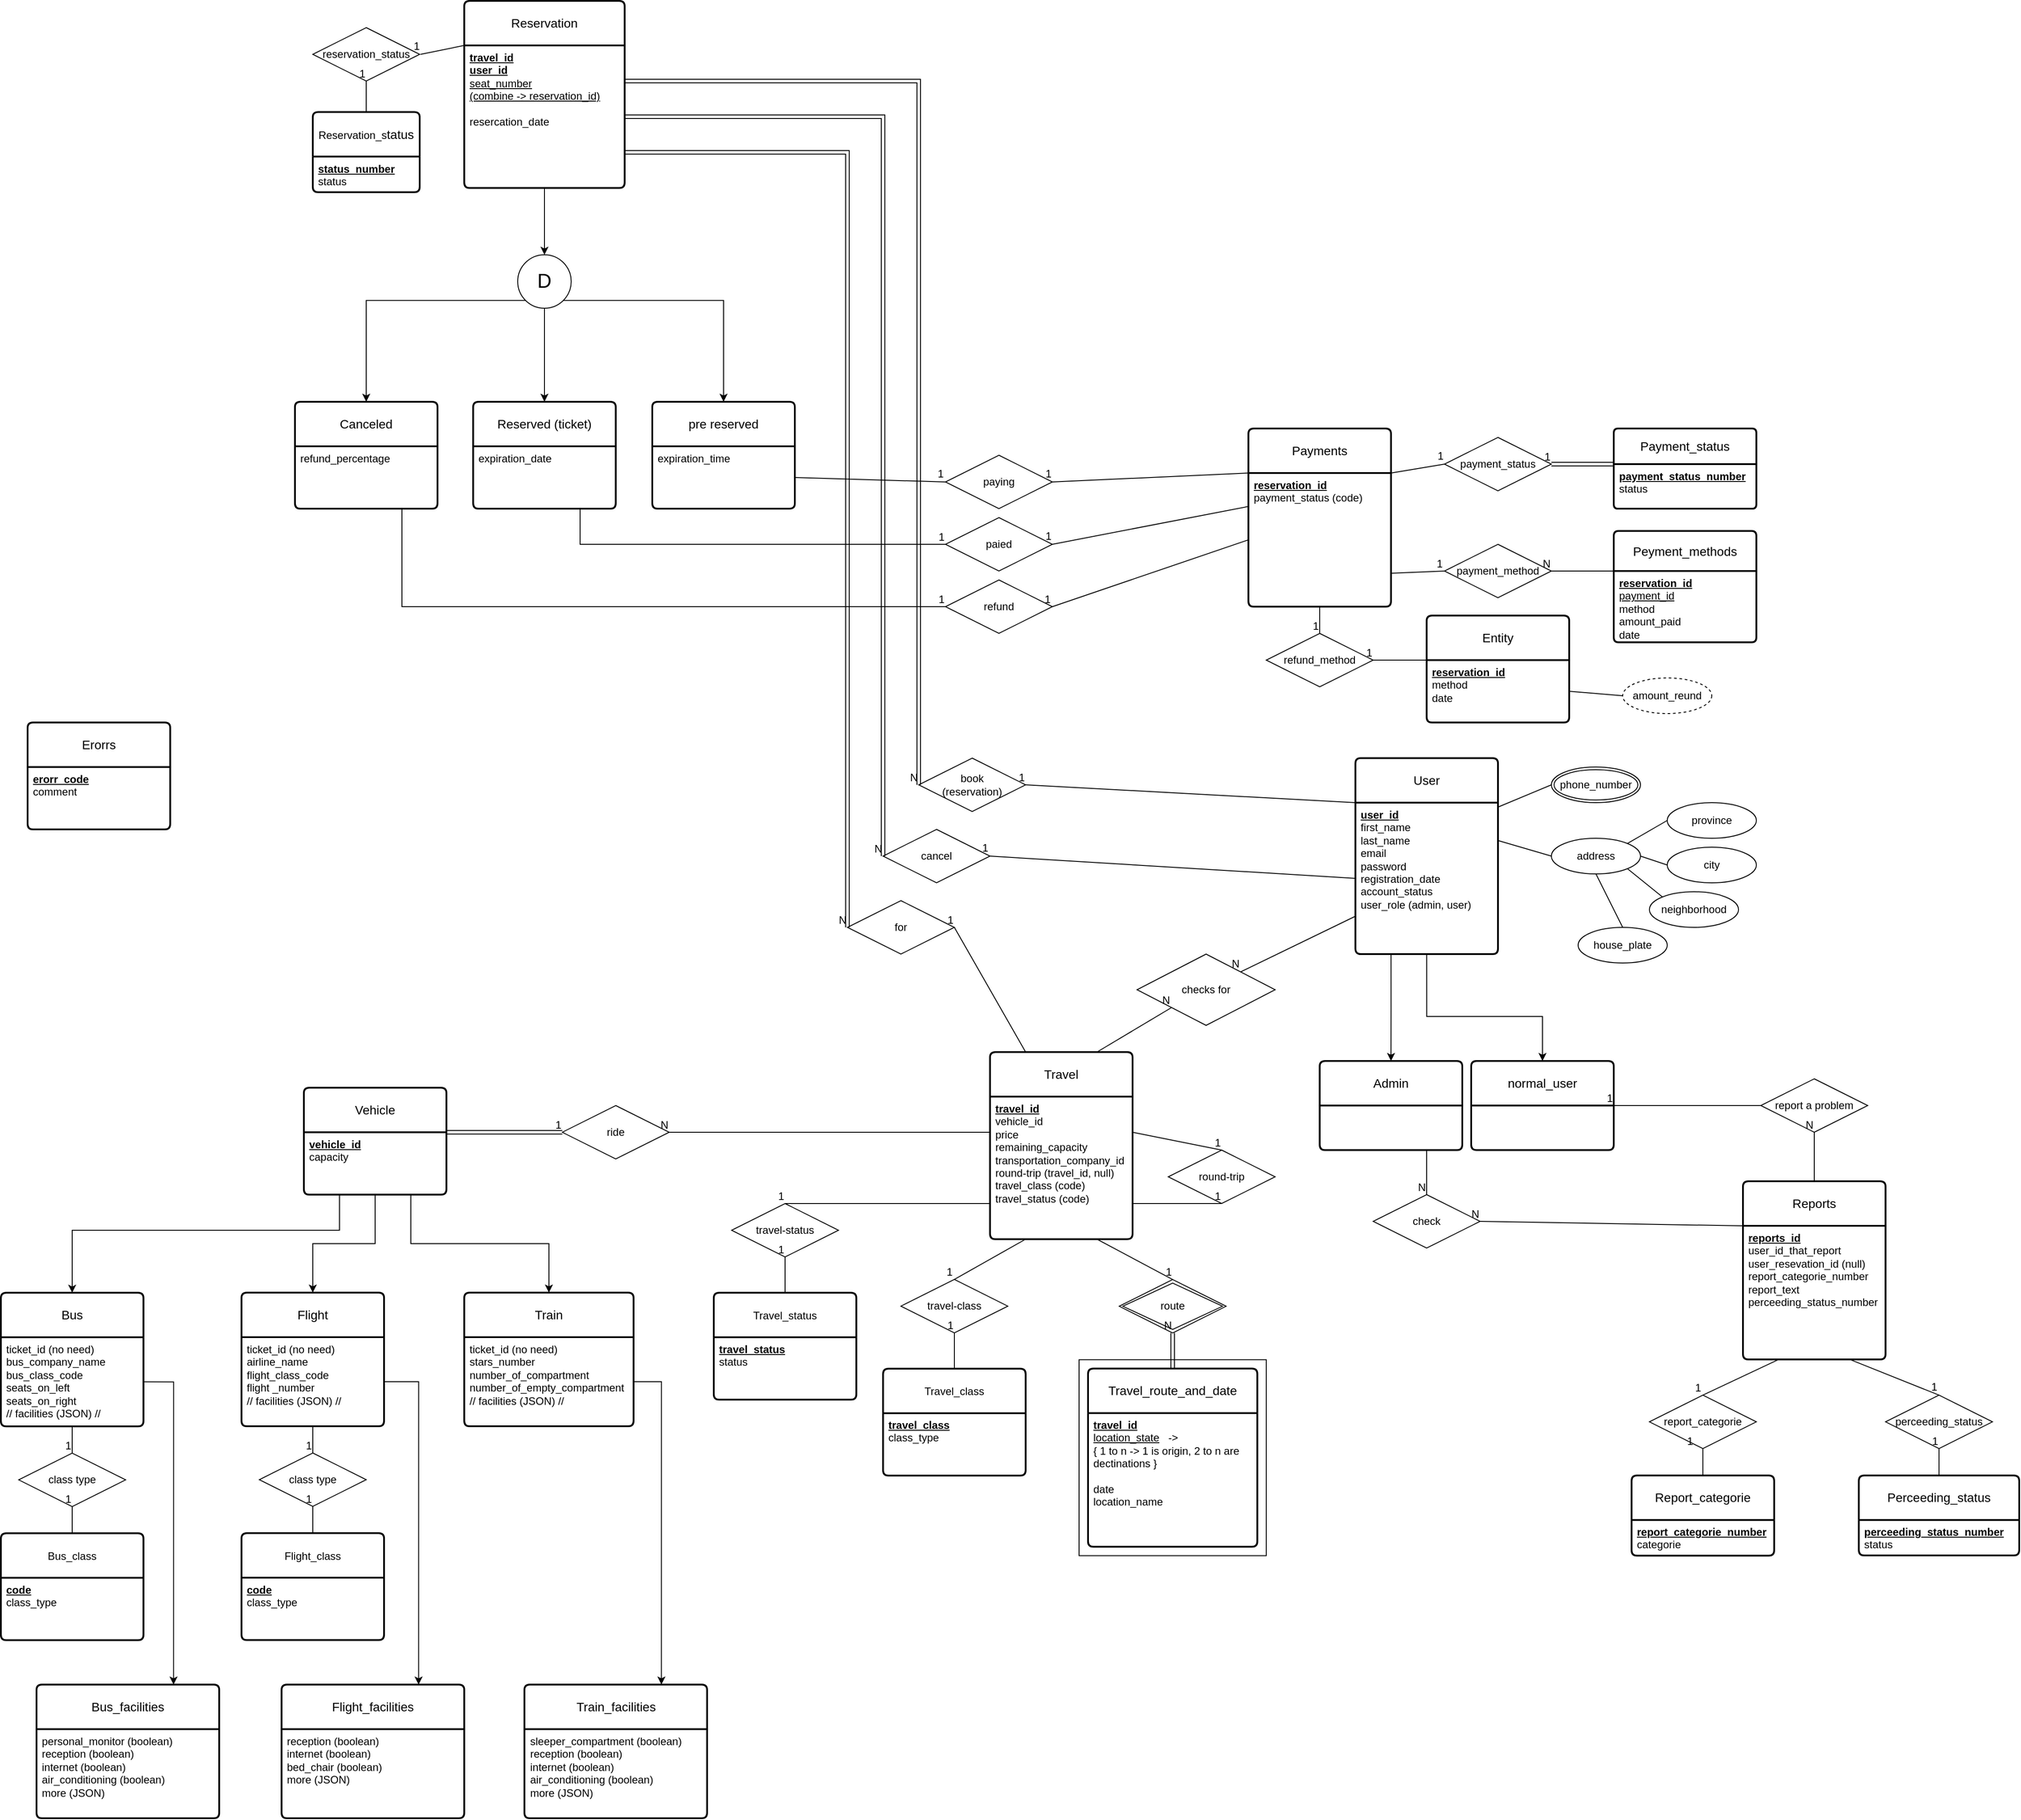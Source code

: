 <mxfile version="26.0.16">
  <diagram name="Page-1" id="peyEibmuPBrEOqCLHU_J">
    <mxGraphModel dx="2443" dy="3129" grid="1" gridSize="10" guides="1" tooltips="1" connect="1" arrows="1" fold="1" page="1" pageScale="1" pageWidth="850" pageHeight="1100" math="0" shadow="0">
      <root>
        <mxCell id="0" />
        <mxCell id="1" parent="0" />
        <mxCell id="Ko-V__wU-UTkMVfYC2i_-1" value="User" style="swimlane;childLayout=stackLayout;horizontal=1;startSize=50;horizontalStack=0;rounded=1;fontSize=14;fontStyle=0;strokeWidth=2;resizeParent=0;resizeLast=1;shadow=0;dashed=0;align=center;arcSize=4;whiteSpace=wrap;html=1;" parent="1" vertex="1">
          <mxGeometry x="850.06" y="-670" width="160" height="220" as="geometry" />
        </mxCell>
        <mxCell id="Ko-V__wU-UTkMVfYC2i_-2" value="&lt;u&gt;&lt;b&gt;user_id&lt;/b&gt;&lt;/u&gt;&lt;div&gt;first_name&amp;nbsp;&lt;/div&gt;&lt;div&gt;last_name&amp;nbsp;&lt;/div&gt;&lt;div&gt;email&lt;/div&gt;&lt;div&gt;password&lt;/div&gt;&lt;div&gt;registration_date&lt;/div&gt;&lt;div&gt;account_status&lt;/div&gt;&lt;div&gt;user_role (admin, user)&lt;/div&gt;" style="align=left;strokeColor=none;fillColor=none;spacingLeft=4;spacingRight=4;fontSize=12;verticalAlign=top;resizable=0;rotatable=0;part=1;html=1;whiteSpace=wrap;" parent="Ko-V__wU-UTkMVfYC2i_-1" vertex="1">
          <mxGeometry y="50" width="160" height="170" as="geometry" />
        </mxCell>
        <mxCell id="Ko-V__wU-UTkMVfYC2i_-9" value="&lt;span style=&quot;font-size: 12px; text-align: left;&quot;&gt;Travel_class&lt;/span&gt;" style="swimlane;childLayout=stackLayout;horizontal=1;startSize=50;horizontalStack=0;rounded=1;fontSize=14;fontStyle=0;strokeWidth=2;resizeParent=0;resizeLast=1;shadow=0;dashed=0;align=center;arcSize=4;whiteSpace=wrap;html=1;" parent="1" vertex="1">
          <mxGeometry x="320" y="15.36" width="160" height="120" as="geometry" />
        </mxCell>
        <mxCell id="Ko-V__wU-UTkMVfYC2i_-10" value="&lt;u&gt;&lt;b&gt;travel_class&lt;/b&gt;&lt;/u&gt;&lt;br&gt;&lt;div&gt;class_type&lt;/div&gt;" style="align=left;strokeColor=none;fillColor=none;spacingLeft=4;spacingRight=4;fontSize=12;verticalAlign=top;resizable=0;rotatable=0;part=1;html=1;whiteSpace=wrap;" parent="Ko-V__wU-UTkMVfYC2i_-9" vertex="1">
          <mxGeometry y="50" width="160" height="70" as="geometry" />
        </mxCell>
        <mxCell id="Ko-V__wU-UTkMVfYC2i_-21" value="travel-class" style="shape=rhombus;perimeter=rhombusPerimeter;whiteSpace=wrap;html=1;align=center;" parent="1" vertex="1">
          <mxGeometry x="340" y="-84.8" width="120" height="60" as="geometry" />
        </mxCell>
        <mxCell id="Ko-V__wU-UTkMVfYC2i_-22" value="" style="endArrow=none;html=1;rounded=0;entryX=0.5;entryY=0;entryDx=0;entryDy=0;exitX=0.25;exitY=1;exitDx=0;exitDy=0;" parent="1" source="vnD2Sq1QzelHkMzMxqHE-43" target="Ko-V__wU-UTkMVfYC2i_-21" edge="1">
          <mxGeometry relative="1" as="geometry">
            <mxPoint x="480" y="-100" as="sourcePoint" />
            <mxPoint x="600" y="-40" as="targetPoint" />
          </mxGeometry>
        </mxCell>
        <mxCell id="Ko-V__wU-UTkMVfYC2i_-23" value="1" style="resizable=0;html=1;whiteSpace=wrap;align=right;verticalAlign=bottom;" parent="Ko-V__wU-UTkMVfYC2i_-22" connectable="0" vertex="1">
          <mxGeometry x="1" relative="1" as="geometry" />
        </mxCell>
        <mxCell id="Ko-V__wU-UTkMVfYC2i_-24" value="" style="endArrow=none;html=1;rounded=0;exitX=0.5;exitY=0;exitDx=0;exitDy=0;entryX=0.5;entryY=1;entryDx=0;entryDy=0;" parent="1" source="Ko-V__wU-UTkMVfYC2i_-9" target="Ko-V__wU-UTkMVfYC2i_-21" edge="1">
          <mxGeometry relative="1" as="geometry">
            <mxPoint x="500" y="-34.64" as="sourcePoint" />
            <mxPoint x="660" y="-34.64" as="targetPoint" />
          </mxGeometry>
        </mxCell>
        <mxCell id="Ko-V__wU-UTkMVfYC2i_-25" value="1" style="resizable=0;html=1;whiteSpace=wrap;align=right;verticalAlign=bottom;" parent="Ko-V__wU-UTkMVfYC2i_-24" connectable="0" vertex="1">
          <mxGeometry x="1" relative="1" as="geometry" />
        </mxCell>
        <mxCell id="Ko-V__wU-UTkMVfYC2i_-37" value="reservation_status" style="shape=rhombus;perimeter=rhombusPerimeter;whiteSpace=wrap;html=1;align=center;" parent="1" vertex="1">
          <mxGeometry x="-320.0" y="-1490" width="120" height="60" as="geometry" />
        </mxCell>
        <mxCell id="Ko-V__wU-UTkMVfYC2i_-38" value="&lt;span style=&quot;font-size: 12px;&quot;&gt;Reservation_s&lt;/span&gt;tatus" style="swimlane;childLayout=stackLayout;horizontal=1;startSize=50;horizontalStack=0;rounded=1;fontSize=14;fontStyle=0;strokeWidth=2;resizeParent=0;resizeLast=1;shadow=0;dashed=0;align=center;arcSize=4;whiteSpace=wrap;html=1;" parent="1" vertex="1">
          <mxGeometry x="-320" y="-1395.3" width="120" height="90" as="geometry" />
        </mxCell>
        <mxCell id="Ko-V__wU-UTkMVfYC2i_-39" value="&lt;b&gt;&lt;u&gt;status_number&lt;/u&gt;&lt;/b&gt;&lt;div&gt;status&lt;/div&gt;" style="align=left;strokeColor=none;fillColor=none;spacingLeft=4;spacingRight=4;fontSize=12;verticalAlign=top;resizable=0;rotatable=0;part=1;html=1;whiteSpace=wrap;" parent="Ko-V__wU-UTkMVfYC2i_-38" vertex="1">
          <mxGeometry y="50" width="120" height="40" as="geometry" />
        </mxCell>
        <mxCell id="Ko-V__wU-UTkMVfYC2i_-40" value="" style="endArrow=none;html=1;rounded=0;exitX=0.5;exitY=0;exitDx=0;exitDy=0;entryX=0.5;entryY=1;entryDx=0;entryDy=0;" parent="1" source="Ko-V__wU-UTkMVfYC2i_-38" target="Ko-V__wU-UTkMVfYC2i_-37" edge="1">
          <mxGeometry relative="1" as="geometry">
            <mxPoint x="-300.0" y="-1411.18" as="sourcePoint" />
            <mxPoint x="-140.0" y="-1411.18" as="targetPoint" />
          </mxGeometry>
        </mxCell>
        <mxCell id="Ko-V__wU-UTkMVfYC2i_-41" value="1" style="resizable=0;html=1;whiteSpace=wrap;align=right;verticalAlign=bottom;" parent="Ko-V__wU-UTkMVfYC2i_-40" connectable="0" vertex="1">
          <mxGeometry x="1" relative="1" as="geometry" />
        </mxCell>
        <mxCell id="Ko-V__wU-UTkMVfYC2i_-44" value="" style="endArrow=none;html=1;rounded=0;entryX=1;entryY=0.5;entryDx=0;entryDy=0;exitX=0;exitY=0;exitDx=0;exitDy=0;" parent="1" source="Vd9F38IC7vIXBQjvjBuD-64" edge="1">
          <mxGeometry relative="1" as="geometry">
            <mxPoint x="-180" y="-1440" as="sourcePoint" />
            <mxPoint x="-199" y="-1460" as="targetPoint" />
          </mxGeometry>
        </mxCell>
        <mxCell id="Ko-V__wU-UTkMVfYC2i_-45" value="1" style="resizable=0;html=1;whiteSpace=wrap;align=right;verticalAlign=bottom;" parent="Ko-V__wU-UTkMVfYC2i_-44" connectable="0" vertex="1">
          <mxGeometry x="1" relative="1" as="geometry" />
        </mxCell>
        <mxCell id="Ko-V__wU-UTkMVfYC2i_-46" value="Payments" style="swimlane;childLayout=stackLayout;horizontal=1;startSize=50;horizontalStack=0;rounded=1;fontSize=14;fontStyle=0;strokeWidth=2;resizeParent=0;resizeLast=1;shadow=0;dashed=0;align=center;arcSize=4;whiteSpace=wrap;html=1;" parent="1" vertex="1">
          <mxGeometry x="730" y="-1040" width="160" height="200" as="geometry" />
        </mxCell>
        <mxCell id="Ko-V__wU-UTkMVfYC2i_-47" value="&lt;div&gt;&lt;b&gt;&lt;u&gt;reservation_id&lt;/u&gt;&lt;/b&gt;&lt;/div&gt;&lt;div&gt;&lt;span style=&quot;background-color: transparent; color: light-dark(rgb(0, 0, 0), rgb(255, 255, 255));&quot;&gt;payment_status (code)&lt;/span&gt;&lt;/div&gt;" style="align=left;strokeColor=none;fillColor=none;spacingLeft=4;spacingRight=4;fontSize=12;verticalAlign=top;resizable=0;rotatable=0;part=1;html=1;whiteSpace=wrap;" parent="Ko-V__wU-UTkMVfYC2i_-46" vertex="1">
          <mxGeometry y="50" width="160" height="150" as="geometry" />
        </mxCell>
        <mxCell id="Ko-V__wU-UTkMVfYC2i_-50" value="payment_method" style="shape=rhombus;perimeter=rhombusPerimeter;whiteSpace=wrap;html=1;align=center;" parent="1" vertex="1">
          <mxGeometry x="950" y="-910" width="120" height="60" as="geometry" />
        </mxCell>
        <mxCell id="Ko-V__wU-UTkMVfYC2i_-51" value="Peyment_methods" style="swimlane;childLayout=stackLayout;horizontal=1;startSize=45;horizontalStack=0;rounded=1;fontSize=14;fontStyle=0;strokeWidth=2;resizeParent=0;resizeLast=1;shadow=0;dashed=0;align=center;arcSize=4;whiteSpace=wrap;html=1;" parent="1" vertex="1">
          <mxGeometry x="1140" y="-925" width="160" height="125" as="geometry" />
        </mxCell>
        <mxCell id="Ko-V__wU-UTkMVfYC2i_-52" value="&lt;div&gt;&lt;u&gt;&lt;b&gt;reservation_id&lt;/b&gt;&lt;/u&gt;&lt;/div&gt;&lt;div&gt;&lt;u&gt;payment_id&lt;/u&gt;&lt;/div&gt;&lt;div&gt;&lt;span style=&quot;background-color: transparent; color: light-dark(rgb(0, 0, 0), rgb(255, 255, 255));&quot;&gt;method&lt;/span&gt;&lt;/div&gt;&lt;div&gt;amount_paid&lt;/div&gt;&lt;div&gt;date&lt;/div&gt;" style="align=left;strokeColor=none;fillColor=none;spacingLeft=4;spacingRight=4;fontSize=12;verticalAlign=top;resizable=0;rotatable=0;part=1;html=1;whiteSpace=wrap;" parent="Ko-V__wU-UTkMVfYC2i_-51" vertex="1">
          <mxGeometry y="45" width="160" height="80" as="geometry" />
        </mxCell>
        <mxCell id="Ko-V__wU-UTkMVfYC2i_-66" value="payment_status" style="shape=rhombus;perimeter=rhombusPerimeter;whiteSpace=wrap;html=1;align=center;" parent="1" vertex="1">
          <mxGeometry x="950" y="-1030" width="120" height="60" as="geometry" />
        </mxCell>
        <mxCell id="Ko-V__wU-UTkMVfYC2i_-67" value="Payment_status" style="swimlane;childLayout=stackLayout;horizontal=1;startSize=40;horizontalStack=0;rounded=1;fontSize=14;fontStyle=0;strokeWidth=2;resizeParent=0;resizeLast=1;shadow=0;dashed=0;align=center;arcSize=4;whiteSpace=wrap;html=1;" parent="1" vertex="1">
          <mxGeometry x="1140" y="-1040" width="160" height="90" as="geometry" />
        </mxCell>
        <mxCell id="Ko-V__wU-UTkMVfYC2i_-68" value="&lt;div&gt;&lt;b&gt;&lt;u&gt;payment_status_number&lt;/u&gt;&lt;/b&gt;&lt;/div&gt;&lt;div&gt;status&lt;/div&gt;" style="align=left;strokeColor=none;fillColor=none;spacingLeft=4;spacingRight=4;fontSize=12;verticalAlign=top;resizable=0;rotatable=0;part=1;html=1;whiteSpace=wrap;" parent="Ko-V__wU-UTkMVfYC2i_-67" vertex="1">
          <mxGeometry y="40" width="160" height="50" as="geometry" />
        </mxCell>
        <mxCell id="Ko-V__wU-UTkMVfYC2i_-72" value="" style="endArrow=none;html=1;rounded=0;entryX=0;entryY=0.5;entryDx=0;entryDy=0;exitX=1;exitY=0;exitDx=0;exitDy=0;" parent="1" source="Ko-V__wU-UTkMVfYC2i_-47" target="Ko-V__wU-UTkMVfYC2i_-66" edge="1">
          <mxGeometry relative="1" as="geometry">
            <mxPoint x="1235" y="-1097.5" as="sourcePoint" />
            <mxPoint x="1055" y="-1010" as="targetPoint" />
          </mxGeometry>
        </mxCell>
        <mxCell id="Ko-V__wU-UTkMVfYC2i_-73" value="1" style="resizable=0;html=1;whiteSpace=wrap;align=right;verticalAlign=bottom;" parent="Ko-V__wU-UTkMVfYC2i_-72" connectable="0" vertex="1">
          <mxGeometry x="1" relative="1" as="geometry" />
        </mxCell>
        <mxCell id="Ko-V__wU-UTkMVfYC2i_-74" value="Reports" style="swimlane;childLayout=stackLayout;horizontal=1;startSize=50;horizontalStack=0;rounded=1;fontSize=14;fontStyle=0;strokeWidth=2;resizeParent=0;resizeLast=1;shadow=0;dashed=0;align=center;arcSize=4;whiteSpace=wrap;html=1;" parent="1" vertex="1">
          <mxGeometry x="1285" y="-194.94" width="160" height="200" as="geometry" />
        </mxCell>
        <mxCell id="Ko-V__wU-UTkMVfYC2i_-75" value="&lt;div&gt;&lt;u style=&quot;background-color: transparent; color: light-dark(rgb(0, 0, 0), rgb(255, 255, 255));&quot;&gt;&lt;b&gt;reports_id&lt;/b&gt;&lt;/u&gt;&lt;/div&gt;&lt;div&gt;user_id_that_report&lt;/div&gt;&lt;div&gt;user_resevation_id (null)&lt;/div&gt;&lt;div&gt;report_categorie_number&lt;/div&gt;&lt;div&gt;report_text&amp;nbsp;&lt;/div&gt;&lt;div&gt;perceeding_status_number&lt;/div&gt;" style="align=left;strokeColor=none;fillColor=none;spacingLeft=4;spacingRight=4;fontSize=12;verticalAlign=top;resizable=0;rotatable=0;part=1;html=1;whiteSpace=wrap;" parent="Ko-V__wU-UTkMVfYC2i_-74" vertex="1">
          <mxGeometry y="50" width="160" height="150" as="geometry" />
        </mxCell>
        <mxCell id="Ko-V__wU-UTkMVfYC2i_-76" value="report_categorie" style="shape=rhombus;perimeter=rhombusPerimeter;whiteSpace=wrap;html=1;align=center;" parent="1" vertex="1">
          <mxGeometry x="1180" y="45.06" width="120" height="60" as="geometry" />
        </mxCell>
        <mxCell id="Ko-V__wU-UTkMVfYC2i_-77" value="&lt;font&gt;Report_categorie&lt;/font&gt;" style="swimlane;childLayout=stackLayout;horizontal=1;startSize=50;horizontalStack=0;rounded=1;fontSize=14;fontStyle=0;strokeWidth=2;resizeParent=0;resizeLast=1;shadow=0;dashed=0;align=center;arcSize=4;whiteSpace=wrap;html=1;" parent="1" vertex="1">
          <mxGeometry x="1160" y="135.3" width="160" height="90" as="geometry" />
        </mxCell>
        <mxCell id="Ko-V__wU-UTkMVfYC2i_-78" value="&lt;div&gt;&lt;b&gt;&lt;u&gt;report_categorie_number&lt;/u&gt;&lt;/b&gt;&lt;/div&gt;&lt;div&gt;categorie&lt;/div&gt;" style="align=left;strokeColor=none;fillColor=none;spacingLeft=4;spacingRight=4;fontSize=12;verticalAlign=top;resizable=0;rotatable=0;part=1;html=1;whiteSpace=wrap;" parent="Ko-V__wU-UTkMVfYC2i_-77" vertex="1">
          <mxGeometry y="50" width="160" height="40" as="geometry" />
        </mxCell>
        <mxCell id="Ko-V__wU-UTkMVfYC2i_-79" value="" style="endArrow=none;html=1;rounded=0;exitX=0.5;exitY=0;exitDx=0;exitDy=0;entryX=0.5;entryY=1;entryDx=0;entryDy=0;" parent="1" source="Ko-V__wU-UTkMVfYC2i_-77" target="Ko-V__wU-UTkMVfYC2i_-76" edge="1">
          <mxGeometry relative="1" as="geometry">
            <mxPoint x="1265" y="124.1" as="sourcePoint" />
            <mxPoint x="1425" y="124.1" as="targetPoint" />
          </mxGeometry>
        </mxCell>
        <mxCell id="Ko-V__wU-UTkMVfYC2i_-80" value="1" style="resizable=0;html=1;whiteSpace=wrap;align=right;verticalAlign=bottom;" parent="Ko-V__wU-UTkMVfYC2i_-79" connectable="0" vertex="1">
          <mxGeometry x="1" relative="1" as="geometry">
            <mxPoint x="-10" as="offset" />
          </mxGeometry>
        </mxCell>
        <mxCell id="Ko-V__wU-UTkMVfYC2i_-82" value="" style="endArrow=none;html=1;rounded=0;entryX=0.5;entryY=0;entryDx=0;entryDy=0;exitX=0.25;exitY=1;exitDx=0;exitDy=0;" parent="1" source="Ko-V__wU-UTkMVfYC2i_-75" target="Ko-V__wU-UTkMVfYC2i_-76" edge="1">
          <mxGeometry relative="1" as="geometry">
            <mxPoint x="1235" y="-74.94" as="sourcePoint" />
            <mxPoint x="1395" y="-74.94" as="targetPoint" />
          </mxGeometry>
        </mxCell>
        <mxCell id="Ko-V__wU-UTkMVfYC2i_-83" value="1" style="resizable=0;html=1;whiteSpace=wrap;align=right;verticalAlign=bottom;" parent="Ko-V__wU-UTkMVfYC2i_-82" connectable="0" vertex="1">
          <mxGeometry x="1" relative="1" as="geometry" />
        </mxCell>
        <mxCell id="Ko-V__wU-UTkMVfYC2i_-98" value="&lt;span style=&quot;text-align: left;&quot;&gt;perceeding_status&lt;/span&gt;" style="shape=rhombus;perimeter=rhombusPerimeter;whiteSpace=wrap;html=1;align=center;" parent="1" vertex="1">
          <mxGeometry x="1445" y="45.06" width="120" height="60" as="geometry" />
        </mxCell>
        <mxCell id="Ko-V__wU-UTkMVfYC2i_-99" value="&lt;span style=&quot;text-align: left;&quot;&gt;&lt;font&gt;Perceeding_status&lt;/font&gt;&lt;/span&gt;" style="swimlane;childLayout=stackLayout;horizontal=1;startSize=50;horizontalStack=0;rounded=1;fontSize=14;fontStyle=0;strokeWidth=2;resizeParent=0;resizeLast=1;shadow=0;dashed=0;align=center;arcSize=4;whiteSpace=wrap;html=1;" parent="1" vertex="1">
          <mxGeometry x="1415" y="135.3" width="180" height="89.76" as="geometry" />
        </mxCell>
        <mxCell id="Ko-V__wU-UTkMVfYC2i_-100" value="&lt;u&gt;&lt;b&gt;perceeding_status_number&lt;/b&gt;&lt;/u&gt;&lt;div&gt;status&lt;/div&gt;" style="align=left;strokeColor=none;fillColor=none;spacingLeft=4;spacingRight=4;fontSize=12;verticalAlign=top;resizable=0;rotatable=0;part=1;html=1;whiteSpace=wrap;" parent="Ko-V__wU-UTkMVfYC2i_-99" vertex="1">
          <mxGeometry y="50" width="180" height="39.76" as="geometry" />
        </mxCell>
        <mxCell id="Ko-V__wU-UTkMVfYC2i_-101" value="" style="endArrow=none;html=1;rounded=0;entryX=0.5;entryY=0;entryDx=0;entryDy=0;exitX=0.75;exitY=1;exitDx=0;exitDy=0;" parent="1" source="Ko-V__wU-UTkMVfYC2i_-75" target="Ko-V__wU-UTkMVfYC2i_-98" edge="1">
          <mxGeometry relative="1" as="geometry">
            <mxPoint x="1245" y="45.06" as="sourcePoint" />
            <mxPoint x="1405" y="45.06" as="targetPoint" />
          </mxGeometry>
        </mxCell>
        <mxCell id="Ko-V__wU-UTkMVfYC2i_-102" value="1" style="resizable=0;html=1;whiteSpace=wrap;align=right;verticalAlign=bottom;" parent="Ko-V__wU-UTkMVfYC2i_-101" connectable="0" vertex="1">
          <mxGeometry x="1" relative="1" as="geometry" />
        </mxCell>
        <mxCell id="Ko-V__wU-UTkMVfYC2i_-103" value="" style="endArrow=none;html=1;rounded=0;entryX=0.5;entryY=1;entryDx=0;entryDy=0;exitX=0.5;exitY=0;exitDx=0;exitDy=0;" parent="1" source="Ko-V__wU-UTkMVfYC2i_-99" target="Ko-V__wU-UTkMVfYC2i_-98" edge="1">
          <mxGeometry relative="1" as="geometry">
            <mxPoint x="1455" y="115.06" as="sourcePoint" />
            <mxPoint x="1405" y="45.06" as="targetPoint" />
          </mxGeometry>
        </mxCell>
        <mxCell id="Ko-V__wU-UTkMVfYC2i_-104" value="1" style="resizable=0;html=1;whiteSpace=wrap;align=right;verticalAlign=bottom;" parent="Ko-V__wU-UTkMVfYC2i_-103" connectable="0" vertex="1">
          <mxGeometry x="1" relative="1" as="geometry" />
        </mxCell>
        <mxCell id="vnD2Sq1QzelHkMzMxqHE-1" value="phone_number" style="ellipse;shape=doubleEllipse;margin=3;whiteSpace=wrap;html=1;align=center;" parent="1" vertex="1">
          <mxGeometry x="1070" y="-660" width="100" height="40" as="geometry" />
        </mxCell>
        <mxCell id="vnD2Sq1QzelHkMzMxqHE-6" value="" style="endArrow=none;html=1;rounded=0;entryX=0;entryY=0.5;entryDx=0;entryDy=0;exitX=1;exitY=0.25;exitDx=0;exitDy=0;" parent="1" source="Ko-V__wU-UTkMVfYC2i_-1" target="vnD2Sq1QzelHkMzMxqHE-1" edge="1">
          <mxGeometry relative="1" as="geometry">
            <mxPoint x="770" y="-350" as="sourcePoint" />
            <mxPoint x="930" y="-350" as="targetPoint" />
          </mxGeometry>
        </mxCell>
        <mxCell id="vnD2Sq1QzelHkMzMxqHE-7" value="address" style="ellipse;whiteSpace=wrap;html=1;align=center;" parent="1" vertex="1">
          <mxGeometry x="1070" y="-580" width="100" height="40" as="geometry" />
        </mxCell>
        <mxCell id="vnD2Sq1QzelHkMzMxqHE-11" value="" style="endArrow=none;html=1;rounded=0;entryX=0.5;entryY=0;entryDx=0;entryDy=0;exitX=0.5;exitY=1;exitDx=0;exitDy=0;" parent="1" source="vnD2Sq1QzelHkMzMxqHE-7" target="vnD2Sq1QzelHkMzMxqHE-15" edge="1">
          <mxGeometry relative="1" as="geometry">
            <mxPoint x="770" y="-350" as="sourcePoint" />
            <mxPoint x="1145" y="-480" as="targetPoint" />
          </mxGeometry>
        </mxCell>
        <mxCell id="vnD2Sq1QzelHkMzMxqHE-12" value="" style="endArrow=none;html=1;rounded=0;entryX=0;entryY=0;entryDx=0;entryDy=0;exitX=1;exitY=1;exitDx=0;exitDy=0;" parent="1" source="vnD2Sq1QzelHkMzMxqHE-7" target="vnD2Sq1QzelHkMzMxqHE-16" edge="1">
          <mxGeometry relative="1" as="geometry">
            <mxPoint x="770" y="-350" as="sourcePoint" />
            <mxPoint x="1204.645" y="-504.142" as="targetPoint" />
          </mxGeometry>
        </mxCell>
        <mxCell id="vnD2Sq1QzelHkMzMxqHE-13" value="" style="endArrow=none;html=1;rounded=0;entryX=0;entryY=0.5;entryDx=0;entryDy=0;exitX=1;exitY=0.5;exitDx=0;exitDy=0;" parent="1" source="vnD2Sq1QzelHkMzMxqHE-7" edge="1">
          <mxGeometry relative="1" as="geometry">
            <mxPoint x="770" y="-350" as="sourcePoint" />
            <mxPoint x="1200" y="-550" as="targetPoint" />
          </mxGeometry>
        </mxCell>
        <mxCell id="vnD2Sq1QzelHkMzMxqHE-14" value="" style="endArrow=none;html=1;rounded=0;entryX=0;entryY=0.5;entryDx=0;entryDy=0;exitX=1;exitY=0.25;exitDx=0;exitDy=0;" parent="1" source="Ko-V__wU-UTkMVfYC2i_-2" target="vnD2Sq1QzelHkMzMxqHE-7" edge="1">
          <mxGeometry relative="1" as="geometry">
            <mxPoint x="770" y="-350" as="sourcePoint" />
            <mxPoint x="930" y="-350" as="targetPoint" />
          </mxGeometry>
        </mxCell>
        <mxCell id="vnD2Sq1QzelHkMzMxqHE-15" value="house_plate" style="ellipse;whiteSpace=wrap;html=1;align=center;" parent="1" vertex="1">
          <mxGeometry x="1100" y="-480" width="100" height="40" as="geometry" />
        </mxCell>
        <mxCell id="vnD2Sq1QzelHkMzMxqHE-16" value="neighborhood" style="ellipse;whiteSpace=wrap;html=1;align=center;" parent="1" vertex="1">
          <mxGeometry x="1180" y="-520" width="100" height="40" as="geometry" />
        </mxCell>
        <mxCell id="vnD2Sq1QzelHkMzMxqHE-17" value="city" style="ellipse;whiteSpace=wrap;html=1;align=center;" parent="1" vertex="1">
          <mxGeometry x="1200" y="-570" width="100" height="40" as="geometry" />
        </mxCell>
        <mxCell id="vnD2Sq1QzelHkMzMxqHE-18" value="Admin" style="swimlane;childLayout=stackLayout;horizontal=1;startSize=50;horizontalStack=0;rounded=1;fontSize=14;fontStyle=0;strokeWidth=2;resizeParent=0;resizeLast=1;shadow=0;dashed=0;align=center;arcSize=4;whiteSpace=wrap;html=1;" parent="1" vertex="1">
          <mxGeometry x="810" y="-330" width="160" height="100" as="geometry" />
        </mxCell>
        <mxCell id="vnD2Sq1QzelHkMzMxqHE-23" value="" style="edgeStyle=orthogonalEdgeStyle;rounded=0;orthogonalLoop=1;jettySize=auto;html=1;entryX=0.5;entryY=0;entryDx=0;entryDy=0;exitX=0.5;exitY=1;exitDx=0;exitDy=0;" parent="1" source="Ko-V__wU-UTkMVfYC2i_-2" target="vnD2Sq1QzelHkMzMxqHE-20" edge="1">
          <mxGeometry relative="1" as="geometry">
            <Array as="points">
              <mxPoint x="930" y="-380" />
              <mxPoint x="1060" y="-380" />
            </Array>
            <mxPoint x="950" y="-400" as="sourcePoint" />
            <mxPoint x="1010" y="-240" as="targetPoint" />
          </mxGeometry>
        </mxCell>
        <mxCell id="vnD2Sq1QzelHkMzMxqHE-20" value="normal_user" style="swimlane;childLayout=stackLayout;horizontal=1;startSize=50;horizontalStack=0;rounded=1;fontSize=14;fontStyle=0;strokeWidth=2;resizeParent=0;resizeLast=1;shadow=0;dashed=0;align=center;arcSize=4;whiteSpace=wrap;html=1;" parent="1" vertex="1">
          <mxGeometry x="980" y="-330" width="160" height="100" as="geometry" />
        </mxCell>
        <mxCell id="vnD2Sq1QzelHkMzMxqHE-24" value="cancel" style="shape=rhombus;perimeter=rhombusPerimeter;whiteSpace=wrap;html=1;align=center;" parent="1" vertex="1">
          <mxGeometry x="320.0" y="-590" width="120" height="60" as="geometry" />
        </mxCell>
        <mxCell id="vnD2Sq1QzelHkMzMxqHE-25" value="book&lt;div&gt;(reservation)&lt;/div&gt;" style="shape=rhombus;perimeter=rhombusPerimeter;whiteSpace=wrap;html=1;align=center;" parent="1" vertex="1">
          <mxGeometry x="360.0" y="-670" width="120" height="60" as="geometry" />
        </mxCell>
        <mxCell id="vnD2Sq1QzelHkMzMxqHE-28" value="" style="endArrow=none;html=1;rounded=0;entryX=1;entryY=0.5;entryDx=0;entryDy=0;exitX=0;exitY=0.5;exitDx=0;exitDy=0;" parent="1" source="Ko-V__wU-UTkMVfYC2i_-2" target="vnD2Sq1QzelHkMzMxqHE-24" edge="1">
          <mxGeometry relative="1" as="geometry">
            <mxPoint x="700" y="-470" as="sourcePoint" />
            <mxPoint x="549.94" y="-280" as="targetPoint" />
          </mxGeometry>
        </mxCell>
        <mxCell id="vnD2Sq1QzelHkMzMxqHE-29" value="1" style="resizable=0;html=1;whiteSpace=wrap;align=right;verticalAlign=bottom;" parent="vnD2Sq1QzelHkMzMxqHE-28" connectable="0" vertex="1">
          <mxGeometry x="1" relative="1" as="geometry" />
        </mxCell>
        <mxCell id="vnD2Sq1QzelHkMzMxqHE-30" value="" style="endArrow=none;html=1;rounded=0;entryX=1;entryY=0.5;entryDx=0;entryDy=0;exitX=0;exitY=0;exitDx=0;exitDy=0;" parent="1" source="Ko-V__wU-UTkMVfYC2i_-2" target="vnD2Sq1QzelHkMzMxqHE-25" edge="1">
          <mxGeometry relative="1" as="geometry">
            <mxPoint x="740" y="-470" as="sourcePoint" />
            <mxPoint x="549.94" y="-280" as="targetPoint" />
          </mxGeometry>
        </mxCell>
        <mxCell id="vnD2Sq1QzelHkMzMxqHE-31" value="1" style="resizable=0;html=1;whiteSpace=wrap;align=right;verticalAlign=bottom;" parent="vnD2Sq1QzelHkMzMxqHE-30" connectable="0" vertex="1">
          <mxGeometry x="1" relative="1" as="geometry" />
        </mxCell>
        <mxCell id="vnD2Sq1QzelHkMzMxqHE-42" value="Travel" style="swimlane;childLayout=stackLayout;horizontal=1;startSize=50;horizontalStack=0;rounded=1;fontSize=14;fontStyle=0;strokeWidth=2;resizeParent=0;resizeLast=1;shadow=0;dashed=0;align=center;arcSize=4;whiteSpace=wrap;html=1;" parent="1" vertex="1">
          <mxGeometry x="440" y="-340" width="160" height="210" as="geometry" />
        </mxCell>
        <mxCell id="vnD2Sq1QzelHkMzMxqHE-43" value="&lt;u&gt;&lt;b&gt;travel_id&lt;/b&gt;&lt;/u&gt;&lt;div&gt;vehicle_id&lt;/div&gt;&lt;div&gt;price&lt;/div&gt;&lt;div&gt;remaining_capacity&lt;/div&gt;&lt;div&gt;transportation_company_id&lt;/div&gt;&lt;div&gt;round-trip (travel_id, null)&lt;/div&gt;&lt;div&gt;travel_class (code)&lt;/div&gt;&lt;div&gt;travel_status (code)&lt;/div&gt;" style="align=left;strokeColor=none;fillColor=none;spacingLeft=4;spacingRight=4;fontSize=12;verticalAlign=top;resizable=0;rotatable=0;part=1;html=1;whiteSpace=wrap;" parent="vnD2Sq1QzelHkMzMxqHE-42" vertex="1">
          <mxGeometry y="50" width="160" height="160" as="geometry" />
        </mxCell>
        <mxCell id="vnD2Sq1QzelHkMzMxqHE-46" value="" style="rounded=0;whiteSpace=wrap;html=1;" parent="1" vertex="1">
          <mxGeometry x="540" y="5.3" width="210" height="220" as="geometry" />
        </mxCell>
        <mxCell id="vnD2Sq1QzelHkMzMxqHE-47" value="Travel_route_and_date" style="swimlane;childLayout=stackLayout;horizontal=1;startSize=50;horizontalStack=0;rounded=1;fontSize=14;fontStyle=0;strokeWidth=2;resizeParent=0;resizeLast=1;shadow=0;dashed=0;align=center;arcSize=4;whiteSpace=wrap;html=1;" parent="1" vertex="1">
          <mxGeometry x="550" y="15.3" width="190" height="200" as="geometry" />
        </mxCell>
        <mxCell id="vnD2Sq1QzelHkMzMxqHE-48" value="&lt;div&gt;&lt;b&gt;&lt;u&gt;travel_id&lt;/u&gt;&lt;/b&gt;&lt;/div&gt;&lt;div&gt;&lt;u style=&quot;&quot;&gt;location_state&lt;/u&gt;&amp;nbsp; &amp;nbsp;-&amp;gt;&lt;/div&gt;&lt;div&gt;{ 1 to n -&amp;gt; 1 is origin, 2 to n are dectinations }&lt;/div&gt;&lt;div&gt;&lt;br&gt;&lt;/div&gt;&lt;div&gt;date&lt;/div&gt;location_name" style="align=left;strokeColor=none;fillColor=none;spacingLeft=4;spacingRight=4;fontSize=12;verticalAlign=top;resizable=0;rotatable=0;part=1;html=1;whiteSpace=wrap;" parent="vnD2Sq1QzelHkMzMxqHE-47" vertex="1">
          <mxGeometry y="50" width="190" height="150" as="geometry" />
        </mxCell>
        <mxCell id="vnD2Sq1QzelHkMzMxqHE-49" value="route" style="shape=rhombus;double=1;perimeter=rhombusPerimeter;whiteSpace=wrap;html=1;align=center;" parent="1" vertex="1">
          <mxGeometry x="585" y="-84.7" width="120" height="60" as="geometry" />
        </mxCell>
        <mxCell id="vnD2Sq1QzelHkMzMxqHE-51" value="" style="shape=link;html=1;rounded=0;exitX=0.5;exitY=0;exitDx=0;exitDy=0;entryX=0.5;entryY=1;entryDx=0;entryDy=0;" parent="1" source="vnD2Sq1QzelHkMzMxqHE-47" target="vnD2Sq1QzelHkMzMxqHE-49" edge="1">
          <mxGeometry relative="1" as="geometry">
            <mxPoint x="720" y="-34.7" as="sourcePoint" />
            <mxPoint x="880" y="-34.7" as="targetPoint" />
          </mxGeometry>
        </mxCell>
        <mxCell id="vnD2Sq1QzelHkMzMxqHE-52" value="N" style="resizable=0;html=1;whiteSpace=wrap;align=right;verticalAlign=bottom;" parent="vnD2Sq1QzelHkMzMxqHE-51" connectable="0" vertex="1">
          <mxGeometry x="1" relative="1" as="geometry" />
        </mxCell>
        <mxCell id="vnD2Sq1QzelHkMzMxqHE-53" value="" style="endArrow=none;html=1;rounded=0;entryX=0.5;entryY=0;entryDx=0;entryDy=0;exitX=0.75;exitY=1;exitDx=0;exitDy=0;" parent="1" source="vnD2Sq1QzelHkMzMxqHE-43" target="vnD2Sq1QzelHkMzMxqHE-49" edge="1">
          <mxGeometry relative="1" as="geometry">
            <mxPoint x="490" y="-60" as="sourcePoint" />
            <mxPoint x="650" y="-60" as="targetPoint" />
          </mxGeometry>
        </mxCell>
        <mxCell id="vnD2Sq1QzelHkMzMxqHE-54" value="1" style="resizable=0;html=1;whiteSpace=wrap;align=right;verticalAlign=bottom;" parent="vnD2Sq1QzelHkMzMxqHE-53" connectable="0" vertex="1">
          <mxGeometry x="1" relative="1" as="geometry" />
        </mxCell>
        <mxCell id="vnD2Sq1QzelHkMzMxqHE-59" value="round-trip" style="shape=rhombus;perimeter=rhombusPerimeter;whiteSpace=wrap;html=1;align=center;" parent="1" vertex="1">
          <mxGeometry x="640" y="-230" width="120" height="60" as="geometry" />
        </mxCell>
        <mxCell id="vnD2Sq1QzelHkMzMxqHE-60" value="" style="endArrow=none;html=1;rounded=0;entryX=0.5;entryY=1;entryDx=0;entryDy=0;exitX=1;exitY=0.75;exitDx=0;exitDy=0;" parent="1" source="vnD2Sq1QzelHkMzMxqHE-43" target="vnD2Sq1QzelHkMzMxqHE-59" edge="1">
          <mxGeometry relative="1" as="geometry">
            <mxPoint x="439" y="-139.89" as="sourcePoint" />
            <mxPoint x="338.04" y="-180" as="targetPoint" />
          </mxGeometry>
        </mxCell>
        <mxCell id="vnD2Sq1QzelHkMzMxqHE-61" value="1" style="resizable=0;html=1;whiteSpace=wrap;align=right;verticalAlign=bottom;" parent="vnD2Sq1QzelHkMzMxqHE-60" connectable="0" vertex="1">
          <mxGeometry x="1" relative="1" as="geometry" />
        </mxCell>
        <mxCell id="vnD2Sq1QzelHkMzMxqHE-62" value="" style="endArrow=none;html=1;rounded=0;entryX=0.5;entryY=0;entryDx=0;entryDy=0;exitX=1;exitY=0.25;exitDx=0;exitDy=0;" parent="1" source="vnD2Sq1QzelHkMzMxqHE-43" target="vnD2Sq1QzelHkMzMxqHE-59" edge="1">
          <mxGeometry relative="1" as="geometry">
            <mxPoint x="440" y="-275" as="sourcePoint" />
            <mxPoint x="619" y="-50" as="targetPoint" />
          </mxGeometry>
        </mxCell>
        <mxCell id="vnD2Sq1QzelHkMzMxqHE-63" value="1" style="resizable=0;html=1;whiteSpace=wrap;align=right;verticalAlign=bottom;" parent="vnD2Sq1QzelHkMzMxqHE-62" connectable="0" vertex="1">
          <mxGeometry x="1" relative="1" as="geometry" />
        </mxCell>
        <mxCell id="vnD2Sq1QzelHkMzMxqHE-64" value="checks for" style="shape=rhombus;perimeter=rhombusPerimeter;whiteSpace=wrap;html=1;align=center;" parent="1" vertex="1">
          <mxGeometry x="605" y="-450" width="155" height="80" as="geometry" />
        </mxCell>
        <mxCell id="vnD2Sq1QzelHkMzMxqHE-67" value="" style="endArrow=none;html=1;rounded=0;entryX=0;entryY=1;entryDx=0;entryDy=0;exitX=0.75;exitY=0;exitDx=0;exitDy=0;" parent="1" source="vnD2Sq1QzelHkMzMxqHE-42" target="vnD2Sq1QzelHkMzMxqHE-64" edge="1">
          <mxGeometry relative="1" as="geometry">
            <mxPoint x="510" y="-380" as="sourcePoint" />
            <mxPoint x="510" y="-260" as="targetPoint" />
          </mxGeometry>
        </mxCell>
        <mxCell id="vnD2Sq1QzelHkMzMxqHE-68" value="N" style="resizable=0;html=1;whiteSpace=wrap;align=right;verticalAlign=bottom;" parent="vnD2Sq1QzelHkMzMxqHE-67" connectable="0" vertex="1">
          <mxGeometry x="1" relative="1" as="geometry" />
        </mxCell>
        <mxCell id="Vd9F38IC7vIXBQjvjBuD-1" value="province" style="ellipse;whiteSpace=wrap;html=1;align=center;" vertex="1" parent="1">
          <mxGeometry x="1200" y="-620" width="100" height="40" as="geometry" />
        </mxCell>
        <mxCell id="Vd9F38IC7vIXBQjvjBuD-2" value="" style="endArrow=none;html=1;rounded=0;entryX=0;entryY=0.5;entryDx=0;entryDy=0;exitX=1;exitY=0;exitDx=0;exitDy=0;" edge="1" parent="1" source="vnD2Sq1QzelHkMzMxqHE-7" target="Vd9F38IC7vIXBQjvjBuD-1">
          <mxGeometry relative="1" as="geometry">
            <mxPoint x="650" y="-420" as="sourcePoint" />
            <mxPoint x="810" y="-420" as="targetPoint" />
          </mxGeometry>
        </mxCell>
        <mxCell id="Vd9F38IC7vIXBQjvjBuD-3" value="" style="endArrow=none;html=1;rounded=0;entryX=1;entryY=0;entryDx=0;entryDy=0;exitX=0;exitY=0.75;exitDx=0;exitDy=0;" edge="1" parent="1" source="Ko-V__wU-UTkMVfYC2i_-2" target="vnD2Sq1QzelHkMzMxqHE-64">
          <mxGeometry relative="1" as="geometry">
            <mxPoint x="650" y="-220" as="sourcePoint" />
            <mxPoint x="810" y="-220" as="targetPoint" />
          </mxGeometry>
        </mxCell>
        <mxCell id="Vd9F38IC7vIXBQjvjBuD-4" value="N" style="resizable=0;html=1;whiteSpace=wrap;align=right;verticalAlign=bottom;" connectable="0" vertex="1" parent="Vd9F38IC7vIXBQjvjBuD-3">
          <mxGeometry x="1" relative="1" as="geometry" />
        </mxCell>
        <mxCell id="Vd9F38IC7vIXBQjvjBuD-11" value="&lt;span style=&quot;font-size: 12px; text-align: left;&quot;&gt;Travel_status&lt;/span&gt;" style="swimlane;childLayout=stackLayout;horizontal=1;startSize=50;horizontalStack=0;rounded=1;fontSize=14;fontStyle=0;strokeWidth=2;resizeParent=0;resizeLast=1;shadow=0;dashed=0;align=center;arcSize=4;whiteSpace=wrap;html=1;" vertex="1" parent="1">
          <mxGeometry x="130" y="-69.84" width="160" height="120" as="geometry" />
        </mxCell>
        <mxCell id="Vd9F38IC7vIXBQjvjBuD-12" value="&lt;u&gt;&lt;b&gt;travel_status&lt;/b&gt;&lt;/u&gt;&lt;br&gt;&lt;div&gt;status&lt;/div&gt;" style="align=left;strokeColor=none;fillColor=none;spacingLeft=4;spacingRight=4;fontSize=12;verticalAlign=top;resizable=0;rotatable=0;part=1;html=1;whiteSpace=wrap;" vertex="1" parent="Vd9F38IC7vIXBQjvjBuD-11">
          <mxGeometry y="50" width="160" height="70" as="geometry" />
        </mxCell>
        <mxCell id="Vd9F38IC7vIXBQjvjBuD-13" value="travel-status" style="shape=rhombus;perimeter=rhombusPerimeter;whiteSpace=wrap;html=1;align=center;" vertex="1" parent="1">
          <mxGeometry x="150" y="-170" width="120" height="60" as="geometry" />
        </mxCell>
        <mxCell id="Vd9F38IC7vIXBQjvjBuD-14" value="" style="endArrow=none;html=1;rounded=0;entryX=0.5;entryY=0;entryDx=0;entryDy=0;exitX=0;exitY=0.75;exitDx=0;exitDy=0;" edge="1" parent="1" target="Vd9F38IC7vIXBQjvjBuD-13" source="vnD2Sq1QzelHkMzMxqHE-43">
          <mxGeometry relative="1" as="geometry">
            <mxPoint x="290" y="-200" as="sourcePoint" />
            <mxPoint x="410" y="-110" as="targetPoint" />
          </mxGeometry>
        </mxCell>
        <mxCell id="Vd9F38IC7vIXBQjvjBuD-15" value="1" style="resizable=0;html=1;whiteSpace=wrap;align=right;verticalAlign=bottom;" connectable="0" vertex="1" parent="Vd9F38IC7vIXBQjvjBuD-14">
          <mxGeometry x="1" relative="1" as="geometry" />
        </mxCell>
        <mxCell id="Vd9F38IC7vIXBQjvjBuD-16" value="" style="endArrow=none;html=1;rounded=0;exitX=0.5;exitY=0;exitDx=0;exitDy=0;entryX=0.5;entryY=1;entryDx=0;entryDy=0;" edge="1" parent="1" source="Vd9F38IC7vIXBQjvjBuD-11" target="Vd9F38IC7vIXBQjvjBuD-13">
          <mxGeometry relative="1" as="geometry">
            <mxPoint x="310" y="-119.84" as="sourcePoint" />
            <mxPoint x="470" y="-119.84" as="targetPoint" />
          </mxGeometry>
        </mxCell>
        <mxCell id="Vd9F38IC7vIXBQjvjBuD-17" value="1" style="resizable=0;html=1;whiteSpace=wrap;align=right;verticalAlign=bottom;" connectable="0" vertex="1" parent="Vd9F38IC7vIXBQjvjBuD-16">
          <mxGeometry x="1" relative="1" as="geometry" />
        </mxCell>
        <mxCell id="Vd9F38IC7vIXBQjvjBuD-18" value="Vehicle" style="swimlane;childLayout=stackLayout;horizontal=1;startSize=50;horizontalStack=0;rounded=1;fontSize=14;fontStyle=0;strokeWidth=2;resizeParent=0;resizeLast=1;shadow=0;dashed=0;align=center;arcSize=4;whiteSpace=wrap;html=1;" vertex="1" parent="1">
          <mxGeometry x="-330" y="-300" width="160" height="120" as="geometry" />
        </mxCell>
        <mxCell id="Vd9F38IC7vIXBQjvjBuD-19" value="&lt;b&gt;&lt;u&gt;vehicle_id&lt;/u&gt;&lt;/b&gt;&lt;div&gt;capacity&lt;/div&gt;&lt;div&gt;&lt;br&gt;&lt;/div&gt;" style="align=left;strokeColor=none;fillColor=none;spacingLeft=4;spacingRight=4;fontSize=12;verticalAlign=top;resizable=0;rotatable=0;part=1;html=1;whiteSpace=wrap;" vertex="1" parent="Vd9F38IC7vIXBQjvjBuD-18">
          <mxGeometry y="50" width="160" height="70" as="geometry" />
        </mxCell>
        <mxCell id="Vd9F38IC7vIXBQjvjBuD-20" value="Train" style="swimlane;childLayout=stackLayout;horizontal=1;startSize=50;horizontalStack=0;rounded=1;fontSize=14;fontStyle=0;strokeWidth=2;resizeParent=0;resizeLast=1;shadow=0;dashed=0;align=center;arcSize=4;whiteSpace=wrap;html=1;" vertex="1" parent="1">
          <mxGeometry x="-150" y="-70" width="190" height="150" as="geometry" />
        </mxCell>
        <mxCell id="Vd9F38IC7vIXBQjvjBuD-21" value="ticket_id (no need)&lt;div&gt;stars_number&lt;/div&gt;&lt;div&gt;number_of_compartment&lt;/div&gt;&lt;div&gt;number_of_empty_compartment&lt;/div&gt;&lt;div&gt;// facilities (JSON) //&lt;/div&gt;" style="align=left;strokeColor=none;fillColor=none;spacingLeft=4;spacingRight=4;fontSize=12;verticalAlign=top;resizable=0;rotatable=0;part=1;html=1;whiteSpace=wrap;" vertex="1" parent="Vd9F38IC7vIXBQjvjBuD-20">
          <mxGeometry y="50" width="190" height="100" as="geometry" />
        </mxCell>
        <mxCell id="Vd9F38IC7vIXBQjvjBuD-22" value="" style="edgeStyle=orthogonalEdgeStyle;rounded=0;orthogonalLoop=1;jettySize=auto;html=1;exitX=0.5;exitY=1;exitDx=0;exitDy=0;entryX=0.5;entryY=0;entryDx=0;entryDy=0;" edge="1" parent="1" source="Vd9F38IC7vIXBQjvjBuD-19" target="Vd9F38IC7vIXBQjvjBuD-23">
          <mxGeometry relative="1" as="geometry">
            <mxPoint x="-210" y="-100" as="targetPoint" />
          </mxGeometry>
        </mxCell>
        <mxCell id="Vd9F38IC7vIXBQjvjBuD-23" value="Flight" style="swimlane;childLayout=stackLayout;horizontal=1;startSize=50;horizontalStack=0;rounded=1;fontSize=14;fontStyle=0;strokeWidth=2;resizeParent=0;resizeLast=1;shadow=0;dashed=0;align=center;arcSize=4;whiteSpace=wrap;html=1;" vertex="1" parent="1">
          <mxGeometry x="-400" y="-70" width="160" height="150" as="geometry" />
        </mxCell>
        <mxCell id="Vd9F38IC7vIXBQjvjBuD-24" value="ticket_id (no need)&lt;div&gt;airline_name&lt;/div&gt;&lt;div&gt;flight_class_code&lt;/div&gt;&lt;div&gt;flight _number&lt;/div&gt;&lt;div&gt;// facilities (JSON) //&lt;/div&gt;" style="align=left;strokeColor=none;fillColor=none;spacingLeft=4;spacingRight=4;fontSize=12;verticalAlign=top;resizable=0;rotatable=0;part=1;html=1;whiteSpace=wrap;" vertex="1" parent="Vd9F38IC7vIXBQjvjBuD-23">
          <mxGeometry y="50" width="160" height="100" as="geometry" />
        </mxCell>
        <mxCell id="Vd9F38IC7vIXBQjvjBuD-25" value="Bus" style="swimlane;childLayout=stackLayout;horizontal=1;startSize=50;horizontalStack=0;rounded=1;fontSize=14;fontStyle=0;strokeWidth=2;resizeParent=0;resizeLast=1;shadow=0;dashed=0;align=center;arcSize=4;whiteSpace=wrap;html=1;" vertex="1" parent="1">
          <mxGeometry x="-670" y="-69.84" width="160" height="150" as="geometry" />
        </mxCell>
        <mxCell id="Vd9F38IC7vIXBQjvjBuD-26" value="ticket_id (no need)&lt;div&gt;bus_company_name&lt;/div&gt;&lt;div&gt;bus_class_code&lt;/div&gt;&lt;div&gt;seats_on_left&lt;/div&gt;&lt;div&gt;seats_on_right&lt;/div&gt;&lt;div&gt;// facilities (JSON) //&lt;/div&gt;" style="align=left;strokeColor=none;fillColor=none;spacingLeft=4;spacingRight=4;fontSize=12;verticalAlign=top;resizable=0;rotatable=0;part=1;html=1;whiteSpace=wrap;" vertex="1" parent="Vd9F38IC7vIXBQjvjBuD-25">
          <mxGeometry y="50" width="160" height="100" as="geometry" />
        </mxCell>
        <mxCell id="Vd9F38IC7vIXBQjvjBuD-27" value="&lt;span style=&quot;font-size: 12px; text-align: left;&quot;&gt;Flight_class&lt;/span&gt;" style="swimlane;childLayout=stackLayout;horizontal=1;startSize=50;horizontalStack=0;rounded=1;fontSize=14;fontStyle=0;strokeWidth=2;resizeParent=0;resizeLast=1;shadow=0;dashed=0;align=center;arcSize=4;whiteSpace=wrap;html=1;" vertex="1" parent="1">
          <mxGeometry x="-400" y="200" width="160" height="120" as="geometry" />
        </mxCell>
        <mxCell id="Vd9F38IC7vIXBQjvjBuD-28" value="&lt;b&gt;&lt;u&gt;code&lt;/u&gt;&lt;/b&gt;&lt;div&gt;class_type&lt;/div&gt;" style="align=left;strokeColor=none;fillColor=none;spacingLeft=4;spacingRight=4;fontSize=12;verticalAlign=top;resizable=0;rotatable=0;part=1;html=1;whiteSpace=wrap;" vertex="1" parent="Vd9F38IC7vIXBQjvjBuD-27">
          <mxGeometry y="50" width="160" height="70" as="geometry" />
        </mxCell>
        <mxCell id="Vd9F38IC7vIXBQjvjBuD-29" value="class type" style="shape=rhombus;perimeter=rhombusPerimeter;whiteSpace=wrap;html=1;align=center;" vertex="1" parent="1">
          <mxGeometry x="-380" y="110" width="120" height="60" as="geometry" />
        </mxCell>
        <mxCell id="Vd9F38IC7vIXBQjvjBuD-30" value="" style="endArrow=none;html=1;rounded=0;entryX=0.5;entryY=0;entryDx=0;entryDy=0;exitX=0.5;exitY=1;exitDx=0;exitDy=0;" edge="1" parent="1" source="Vd9F38IC7vIXBQjvjBuD-24" target="Vd9F38IC7vIXBQjvjBuD-29">
          <mxGeometry relative="1" as="geometry">
            <mxPoint x="-210" y="140" as="sourcePoint" />
            <mxPoint x="-70" y="210" as="targetPoint" />
          </mxGeometry>
        </mxCell>
        <mxCell id="Vd9F38IC7vIXBQjvjBuD-31" value="1" style="resizable=0;html=1;whiteSpace=wrap;align=right;verticalAlign=bottom;" connectable="0" vertex="1" parent="Vd9F38IC7vIXBQjvjBuD-30">
          <mxGeometry x="1" relative="1" as="geometry" />
        </mxCell>
        <mxCell id="Vd9F38IC7vIXBQjvjBuD-32" value="" style="endArrow=none;html=1;rounded=0;exitX=0.5;exitY=0;exitDx=0;exitDy=0;entryX=0.5;entryY=1;entryDx=0;entryDy=0;" edge="1" parent="1" source="Vd9F38IC7vIXBQjvjBuD-27" target="Vd9F38IC7vIXBQjvjBuD-29">
          <mxGeometry relative="1" as="geometry">
            <mxPoint x="-220" y="170" as="sourcePoint" />
            <mxPoint x="-60" y="170" as="targetPoint" />
          </mxGeometry>
        </mxCell>
        <mxCell id="Vd9F38IC7vIXBQjvjBuD-33" value="1" style="resizable=0;html=1;whiteSpace=wrap;align=right;verticalAlign=bottom;" connectable="0" vertex="1" parent="Vd9F38IC7vIXBQjvjBuD-32">
          <mxGeometry x="1" relative="1" as="geometry" />
        </mxCell>
        <mxCell id="Vd9F38IC7vIXBQjvjBuD-34" value="" style="edgeStyle=orthogonalEdgeStyle;rounded=0;orthogonalLoop=1;jettySize=auto;html=1;exitX=0.75;exitY=1;exitDx=0;exitDy=0;entryX=0.5;entryY=0;entryDx=0;entryDy=0;" edge="1" parent="1" source="Vd9F38IC7vIXBQjvjBuD-19" target="Vd9F38IC7vIXBQjvjBuD-20">
          <mxGeometry relative="1" as="geometry">
            <mxPoint x="-60" y="-90" as="sourcePoint" />
            <mxPoint x="-170" y="-110" as="targetPoint" />
          </mxGeometry>
        </mxCell>
        <mxCell id="Vd9F38IC7vIXBQjvjBuD-35" value="" style="edgeStyle=orthogonalEdgeStyle;rounded=0;orthogonalLoop=1;jettySize=auto;html=1;exitX=0.25;exitY=1;exitDx=0;exitDy=0;entryX=0.5;entryY=0;entryDx=0;entryDy=0;" edge="1" parent="1" source="Vd9F38IC7vIXBQjvjBuD-19" target="Vd9F38IC7vIXBQjvjBuD-25">
          <mxGeometry relative="1" as="geometry">
            <mxPoint x="-340" y="-150" as="sourcePoint" />
            <mxPoint x="-690" y="-180" as="targetPoint" />
            <Array as="points">
              <mxPoint x="-290" y="-140" />
              <mxPoint x="-590" y="-140" />
            </Array>
          </mxGeometry>
        </mxCell>
        <mxCell id="Vd9F38IC7vIXBQjvjBuD-36" value="&lt;span style=&quot;font-size: 12px; text-align: left;&quot;&gt;Bus_class&lt;/span&gt;" style="swimlane;childLayout=stackLayout;horizontal=1;startSize=50;horizontalStack=0;rounded=1;fontSize=14;fontStyle=0;strokeWidth=2;resizeParent=0;resizeLast=1;shadow=0;dashed=0;align=center;arcSize=4;whiteSpace=wrap;html=1;" vertex="1" parent="1">
          <mxGeometry x="-670" y="200.16" width="160" height="120" as="geometry" />
        </mxCell>
        <mxCell id="Vd9F38IC7vIXBQjvjBuD-37" value="&lt;b&gt;&lt;u&gt;code&lt;/u&gt;&lt;/b&gt;&lt;div&gt;class_type&lt;/div&gt;" style="align=left;strokeColor=none;fillColor=none;spacingLeft=4;spacingRight=4;fontSize=12;verticalAlign=top;resizable=0;rotatable=0;part=1;html=1;whiteSpace=wrap;" vertex="1" parent="Vd9F38IC7vIXBQjvjBuD-36">
          <mxGeometry y="50" width="160" height="70" as="geometry" />
        </mxCell>
        <mxCell id="Vd9F38IC7vIXBQjvjBuD-38" value="class type" style="shape=rhombus;perimeter=rhombusPerimeter;whiteSpace=wrap;html=1;align=center;" vertex="1" parent="1">
          <mxGeometry x="-650" y="110.16" width="120" height="60" as="geometry" />
        </mxCell>
        <mxCell id="Vd9F38IC7vIXBQjvjBuD-39" value="" style="endArrow=none;html=1;rounded=0;entryX=0.5;entryY=0;entryDx=0;entryDy=0;exitX=0.5;exitY=1;exitDx=0;exitDy=0;" edge="1" parent="1" source="Vd9F38IC7vIXBQjvjBuD-26" target="Vd9F38IC7vIXBQjvjBuD-38">
          <mxGeometry relative="1" as="geometry">
            <mxPoint x="-710" y="100.16" as="sourcePoint" />
            <mxPoint x="-340" y="210.16" as="targetPoint" />
          </mxGeometry>
        </mxCell>
        <mxCell id="Vd9F38IC7vIXBQjvjBuD-40" value="1" style="resizable=0;html=1;whiteSpace=wrap;align=right;verticalAlign=bottom;" connectable="0" vertex="1" parent="Vd9F38IC7vIXBQjvjBuD-39">
          <mxGeometry x="1" relative="1" as="geometry" />
        </mxCell>
        <mxCell id="Vd9F38IC7vIXBQjvjBuD-41" value="" style="endArrow=none;html=1;rounded=0;exitX=0.5;exitY=0;exitDx=0;exitDy=0;entryX=0.5;entryY=1;entryDx=0;entryDy=0;" edge="1" parent="1" source="Vd9F38IC7vIXBQjvjBuD-36" target="Vd9F38IC7vIXBQjvjBuD-38">
          <mxGeometry relative="1" as="geometry">
            <mxPoint x="-490" y="170.16" as="sourcePoint" />
            <mxPoint x="-330" y="170.16" as="targetPoint" />
          </mxGeometry>
        </mxCell>
        <mxCell id="Vd9F38IC7vIXBQjvjBuD-42" value="1" style="resizable=0;html=1;whiteSpace=wrap;align=right;verticalAlign=bottom;" connectable="0" vertex="1" parent="Vd9F38IC7vIXBQjvjBuD-41">
          <mxGeometry x="1" relative="1" as="geometry" />
        </mxCell>
        <mxCell id="Vd9F38IC7vIXBQjvjBuD-45" value="ride" style="shape=rhombus;perimeter=rhombusPerimeter;whiteSpace=wrap;html=1;align=center;" vertex="1" parent="1">
          <mxGeometry x="-40" y="-280" width="120" height="60" as="geometry" />
        </mxCell>
        <mxCell id="Vd9F38IC7vIXBQjvjBuD-46" value="" style="endArrow=none;html=1;rounded=0;entryX=1;entryY=0.5;entryDx=0;entryDy=0;exitX=0;exitY=0.25;exitDx=0;exitDy=0;" edge="1" parent="1" source="vnD2Sq1QzelHkMzMxqHE-43" target="Vd9F38IC7vIXBQjvjBuD-45">
          <mxGeometry relative="1" as="geometry">
            <mxPoint x="-110" y="-110" as="sourcePoint" />
            <mxPoint x="50" y="-110" as="targetPoint" />
          </mxGeometry>
        </mxCell>
        <mxCell id="Vd9F38IC7vIXBQjvjBuD-47" value="N" style="resizable=0;html=1;whiteSpace=wrap;align=right;verticalAlign=bottom;" connectable="0" vertex="1" parent="Vd9F38IC7vIXBQjvjBuD-46">
          <mxGeometry x="1" relative="1" as="geometry" />
        </mxCell>
        <mxCell id="Vd9F38IC7vIXBQjvjBuD-50" value="" style="shape=link;html=1;rounded=0;exitX=1;exitY=0;exitDx=0;exitDy=0;entryX=0;entryY=0.5;entryDx=0;entryDy=0;" edge="1" parent="1" source="Vd9F38IC7vIXBQjvjBuD-19" target="Vd9F38IC7vIXBQjvjBuD-45">
          <mxGeometry relative="1" as="geometry">
            <mxPoint y="-200" as="sourcePoint" />
            <mxPoint x="160" y="-200" as="targetPoint" />
          </mxGeometry>
        </mxCell>
        <mxCell id="Vd9F38IC7vIXBQjvjBuD-51" value="1" style="resizable=0;html=1;whiteSpace=wrap;align=right;verticalAlign=bottom;" connectable="0" vertex="1" parent="Vd9F38IC7vIXBQjvjBuD-50">
          <mxGeometry x="1" relative="1" as="geometry" />
        </mxCell>
        <mxCell id="Vd9F38IC7vIXBQjvjBuD-56" value="" style="edgeStyle=orthogonalEdgeStyle;rounded=0;orthogonalLoop=1;jettySize=auto;html=1;exitX=1;exitY=0.5;exitDx=0;exitDy=0;entryX=0.75;entryY=0;entryDx=0;entryDy=0;" edge="1" parent="1" source="Vd9F38IC7vIXBQjvjBuD-21" target="Vd9F38IC7vIXBQjvjBuD-52">
          <mxGeometry relative="1" as="geometry">
            <mxPoint x="-20" y="310" as="targetPoint" />
            <Array as="points">
              <mxPoint x="71" y="30" />
            </Array>
          </mxGeometry>
        </mxCell>
        <mxCell id="Vd9F38IC7vIXBQjvjBuD-52" value="Train_facilities" style="swimlane;childLayout=stackLayout;horizontal=1;startSize=50;horizontalStack=0;rounded=1;fontSize=14;fontStyle=0;strokeWidth=2;resizeParent=0;resizeLast=1;shadow=0;dashed=0;align=center;arcSize=4;whiteSpace=wrap;html=1;" vertex="1" parent="1">
          <mxGeometry x="-82.5" y="370" width="205" height="150" as="geometry" />
        </mxCell>
        <mxCell id="Vd9F38IC7vIXBQjvjBuD-53" value="sleeper_compartment (boolean)&lt;div&gt;reception&amp;nbsp;&lt;span style=&quot;background-color: transparent; color: light-dark(rgb(0, 0, 0), rgb(255, 255, 255));&quot;&gt;(boolean)&lt;/span&gt;&lt;/div&gt;&lt;div&gt;internet&amp;nbsp;&lt;span style=&quot;background-color: transparent; color: light-dark(rgb(0, 0, 0), rgb(255, 255, 255));&quot;&gt;(boolean)&lt;/span&gt;&lt;/div&gt;&lt;div&gt;air_conditioning (boolean)&lt;/div&gt;&lt;div&gt;more (JSON)&lt;br&gt;&lt;div&gt;&lt;br&gt;&lt;/div&gt;&lt;/div&gt;" style="align=left;strokeColor=none;fillColor=none;spacingLeft=4;spacingRight=4;fontSize=12;verticalAlign=top;resizable=0;rotatable=0;part=1;html=1;whiteSpace=wrap;" vertex="1" parent="Vd9F38IC7vIXBQjvjBuD-52">
          <mxGeometry y="50" width="205" height="100" as="geometry" />
        </mxCell>
        <mxCell id="Vd9F38IC7vIXBQjvjBuD-61" value="" style="edgeStyle=orthogonalEdgeStyle;rounded=0;orthogonalLoop=1;jettySize=auto;html=1;exitX=1;exitY=0.5;exitDx=0;exitDy=0;entryX=0.75;entryY=0;entryDx=0;entryDy=0;" edge="1" parent="1" source="Vd9F38IC7vIXBQjvjBuD-24" target="Vd9F38IC7vIXBQjvjBuD-57">
          <mxGeometry relative="1" as="geometry">
            <mxPoint x="-160" y="330" as="targetPoint" />
            <Array as="points">
              <mxPoint x="-201" y="30" />
            </Array>
          </mxGeometry>
        </mxCell>
        <mxCell id="Vd9F38IC7vIXBQjvjBuD-57" value="Flight_facilities" style="swimlane;childLayout=stackLayout;horizontal=1;startSize=50;horizontalStack=0;rounded=1;fontSize=14;fontStyle=0;strokeWidth=2;resizeParent=0;resizeLast=1;shadow=0;dashed=0;align=center;arcSize=4;whiteSpace=wrap;html=1;" vertex="1" parent="1">
          <mxGeometry x="-355" y="370" width="205" height="150" as="geometry" />
        </mxCell>
        <mxCell id="Vd9F38IC7vIXBQjvjBuD-58" value="&lt;div&gt;reception&amp;nbsp;&lt;span style=&quot;background-color: transparent; color: light-dark(rgb(0, 0, 0), rgb(255, 255, 255));&quot;&gt;(boolean)&lt;/span&gt;&lt;/div&gt;&lt;div&gt;internet&amp;nbsp;&lt;span style=&quot;background-color: transparent; color: light-dark(rgb(0, 0, 0), rgb(255, 255, 255));&quot;&gt;(boolean)&lt;/span&gt;&lt;/div&gt;&lt;div&gt;bed_chair (boolean)&lt;/div&gt;&lt;div&gt;more (JSON)&lt;br&gt;&lt;div&gt;&lt;br&gt;&lt;/div&gt;&lt;/div&gt;" style="align=left;strokeColor=none;fillColor=none;spacingLeft=4;spacingRight=4;fontSize=12;verticalAlign=top;resizable=0;rotatable=0;part=1;html=1;whiteSpace=wrap;" vertex="1" parent="Vd9F38IC7vIXBQjvjBuD-57">
          <mxGeometry y="50" width="205" height="100" as="geometry" />
        </mxCell>
        <mxCell id="Vd9F38IC7vIXBQjvjBuD-62" value="" style="edgeStyle=orthogonalEdgeStyle;rounded=0;orthogonalLoop=1;jettySize=auto;html=1;exitX=1;exitY=0.5;exitDx=0;exitDy=0;entryX=0.75;entryY=0;entryDx=0;entryDy=0;" edge="1" parent="1" source="Vd9F38IC7vIXBQjvjBuD-26" target="Vd9F38IC7vIXBQjvjBuD-59">
          <mxGeometry relative="1" as="geometry">
            <mxPoint x="-480" y="350" as="targetPoint" />
            <Array as="points">
              <mxPoint x="-476" y="30" />
            </Array>
          </mxGeometry>
        </mxCell>
        <mxCell id="Vd9F38IC7vIXBQjvjBuD-59" value="Bus_facilities" style="swimlane;childLayout=stackLayout;horizontal=1;startSize=50;horizontalStack=0;rounded=1;fontSize=14;fontStyle=0;strokeWidth=2;resizeParent=0;resizeLast=1;shadow=0;dashed=0;align=center;arcSize=4;whiteSpace=wrap;html=1;" vertex="1" parent="1">
          <mxGeometry x="-630" y="370" width="205" height="150" as="geometry" />
        </mxCell>
        <mxCell id="Vd9F38IC7vIXBQjvjBuD-60" value="personal_monitor (boolean)&lt;div&gt;reception&amp;nbsp;&lt;span style=&quot;background-color: transparent; color: light-dark(rgb(0, 0, 0), rgb(255, 255, 255));&quot;&gt;(boolean)&lt;/span&gt;&lt;/div&gt;&lt;div&gt;internet&amp;nbsp;&lt;span style=&quot;background-color: transparent; color: light-dark(rgb(0, 0, 0), rgb(255, 255, 255));&quot;&gt;(boolean)&lt;/span&gt;&lt;/div&gt;&lt;div&gt;air_conditioning (boolean)&lt;/div&gt;&lt;div&gt;more (JSON)&lt;br&gt;&lt;div&gt;&lt;br&gt;&lt;/div&gt;&lt;/div&gt;" style="align=left;strokeColor=none;fillColor=none;spacingLeft=4;spacingRight=4;fontSize=12;verticalAlign=top;resizable=0;rotatable=0;part=1;html=1;whiteSpace=wrap;" vertex="1" parent="Vd9F38IC7vIXBQjvjBuD-59">
          <mxGeometry y="50" width="205" height="100" as="geometry" />
        </mxCell>
        <mxCell id="Vd9F38IC7vIXBQjvjBuD-63" value="Reservation" style="swimlane;childLayout=stackLayout;horizontal=1;startSize=50;horizontalStack=0;rounded=1;fontSize=14;fontStyle=0;strokeWidth=2;resizeParent=0;resizeLast=1;shadow=0;dashed=0;align=center;arcSize=4;whiteSpace=wrap;html=1;" vertex="1" parent="1">
          <mxGeometry x="-150" y="-1520" width="180" height="210" as="geometry" />
        </mxCell>
        <mxCell id="Vd9F38IC7vIXBQjvjBuD-64" value="&lt;div&gt;&lt;div&gt;&lt;b&gt;&lt;u&gt;travel_id&lt;/u&gt;&lt;/b&gt;&lt;/div&gt;&lt;div&gt;&lt;b&gt;&lt;u&gt;user_id&lt;/u&gt;&lt;/b&gt;&lt;/div&gt;&lt;div&gt;&lt;u&gt;seat_number&lt;/u&gt;&lt;/div&gt;&lt;div&gt;&lt;u&gt;(combine -&amp;gt; reservation_id)&lt;/u&gt;&lt;/div&gt;&lt;div&gt;&lt;u&gt;&lt;br&gt;&lt;/u&gt;&lt;/div&gt;&lt;div&gt;resercation_date&lt;/div&gt;&lt;/div&gt;" style="align=left;strokeColor=none;fillColor=none;spacingLeft=4;spacingRight=4;fontSize=12;verticalAlign=top;resizable=0;rotatable=0;part=1;html=1;whiteSpace=wrap;" vertex="1" parent="Vd9F38IC7vIXBQjvjBuD-63">
          <mxGeometry y="50" width="180" height="160" as="geometry" />
        </mxCell>
        <mxCell id="Vd9F38IC7vIXBQjvjBuD-67" value="pre reserved" style="swimlane;childLayout=stackLayout;horizontal=1;startSize=50;horizontalStack=0;rounded=1;fontSize=14;fontStyle=0;strokeWidth=2;resizeParent=0;resizeLast=1;shadow=0;dashed=0;align=center;arcSize=4;whiteSpace=wrap;html=1;" vertex="1" parent="1">
          <mxGeometry x="61" y="-1070" width="160" height="120" as="geometry" />
        </mxCell>
        <mxCell id="Vd9F38IC7vIXBQjvjBuD-68" value="&lt;div&gt;expiration_time&lt;/div&gt;" style="align=left;strokeColor=none;fillColor=none;spacingLeft=4;spacingRight=4;fontSize=12;verticalAlign=top;resizable=0;rotatable=0;part=1;html=1;whiteSpace=wrap;" vertex="1" parent="Vd9F38IC7vIXBQjvjBuD-67">
          <mxGeometry y="50" width="160" height="70" as="geometry" />
        </mxCell>
        <mxCell id="Vd9F38IC7vIXBQjvjBuD-69" value="Canceled" style="swimlane;childLayout=stackLayout;horizontal=1;startSize=50;horizontalStack=0;rounded=1;fontSize=14;fontStyle=0;strokeWidth=2;resizeParent=0;resizeLast=1;shadow=0;dashed=0;align=center;arcSize=4;whiteSpace=wrap;html=1;" vertex="1" parent="1">
          <mxGeometry x="-340" y="-1070" width="160" height="120" as="geometry" />
        </mxCell>
        <mxCell id="Vd9F38IC7vIXBQjvjBuD-70" value="refund_percentage" style="align=left;strokeColor=none;fillColor=none;spacingLeft=4;spacingRight=4;fontSize=12;verticalAlign=top;resizable=0;rotatable=0;part=1;html=1;whiteSpace=wrap;" vertex="1" parent="Vd9F38IC7vIXBQjvjBuD-69">
          <mxGeometry y="50" width="160" height="70" as="geometry" />
        </mxCell>
        <mxCell id="Vd9F38IC7vIXBQjvjBuD-71" value="Reserved (ticket)" style="swimlane;childLayout=stackLayout;horizontal=1;startSize=50;horizontalStack=0;rounded=1;fontSize=14;fontStyle=0;strokeWidth=2;resizeParent=0;resizeLast=1;shadow=0;dashed=0;align=center;arcSize=4;whiteSpace=wrap;html=1;" vertex="1" parent="1">
          <mxGeometry x="-140" y="-1070" width="160" height="120" as="geometry" />
        </mxCell>
        <mxCell id="Vd9F38IC7vIXBQjvjBuD-72" value="expiration_date" style="align=left;strokeColor=none;fillColor=none;spacingLeft=4;spacingRight=4;fontSize=12;verticalAlign=top;resizable=0;rotatable=0;part=1;html=1;whiteSpace=wrap;" vertex="1" parent="Vd9F38IC7vIXBQjvjBuD-71">
          <mxGeometry y="50" width="160" height="70" as="geometry" />
        </mxCell>
        <mxCell id="Vd9F38IC7vIXBQjvjBuD-78" style="edgeStyle=orthogonalEdgeStyle;rounded=0;orthogonalLoop=1;jettySize=auto;html=1;entryX=0.5;entryY=0;entryDx=0;entryDy=0;" edge="1" parent="1" source="Vd9F38IC7vIXBQjvjBuD-73" target="Vd9F38IC7vIXBQjvjBuD-71">
          <mxGeometry relative="1" as="geometry" />
        </mxCell>
        <mxCell id="Vd9F38IC7vIXBQjvjBuD-80" style="edgeStyle=orthogonalEdgeStyle;rounded=0;orthogonalLoop=1;jettySize=auto;html=1;exitX=0;exitY=1;exitDx=0;exitDy=0;entryX=0.5;entryY=0;entryDx=0;entryDy=0;" edge="1" parent="1" source="Vd9F38IC7vIXBQjvjBuD-73" target="Vd9F38IC7vIXBQjvjBuD-69">
          <mxGeometry relative="1" as="geometry" />
        </mxCell>
        <mxCell id="Vd9F38IC7vIXBQjvjBuD-81" style="edgeStyle=orthogonalEdgeStyle;rounded=0;orthogonalLoop=1;jettySize=auto;html=1;exitX=1;exitY=1;exitDx=0;exitDy=0;entryX=0.5;entryY=0;entryDx=0;entryDy=0;" edge="1" parent="1" source="Vd9F38IC7vIXBQjvjBuD-73" target="Vd9F38IC7vIXBQjvjBuD-67">
          <mxGeometry relative="1" as="geometry" />
        </mxCell>
        <mxCell id="Vd9F38IC7vIXBQjvjBuD-73" value="&lt;font style=&quot;font-size: 22px;&quot;&gt;D&lt;/font&gt;" style="ellipse;whiteSpace=wrap;html=1;aspect=fixed;" vertex="1" parent="1">
          <mxGeometry x="-90" y="-1235" width="60" height="60" as="geometry" />
        </mxCell>
        <mxCell id="Vd9F38IC7vIXBQjvjBuD-82" value="paying" style="shape=rhombus;perimeter=rhombusPerimeter;whiteSpace=wrap;html=1;align=center;" vertex="1" parent="1">
          <mxGeometry x="390" y="-1010" width="120" height="60" as="geometry" />
        </mxCell>
        <mxCell id="Vd9F38IC7vIXBQjvjBuD-84" value="" style="endArrow=none;html=1;rounded=0;exitX=1;exitY=0.5;exitDx=0;exitDy=0;entryX=0;entryY=0.5;entryDx=0;entryDy=0;" edge="1" parent="1" source="Vd9F38IC7vIXBQjvjBuD-68" target="Vd9F38IC7vIXBQjvjBuD-82">
          <mxGeometry relative="1" as="geometry">
            <mxPoint x="390" y="-1240" as="sourcePoint" />
            <mxPoint x="550" y="-1240" as="targetPoint" />
          </mxGeometry>
        </mxCell>
        <mxCell id="Vd9F38IC7vIXBQjvjBuD-85" value="1" style="resizable=0;html=1;whiteSpace=wrap;align=right;verticalAlign=bottom;" connectable="0" vertex="1" parent="Vd9F38IC7vIXBQjvjBuD-84">
          <mxGeometry x="1" relative="1" as="geometry" />
        </mxCell>
        <mxCell id="Vd9F38IC7vIXBQjvjBuD-86" value="" style="endArrow=none;html=1;rounded=0;entryX=1;entryY=0.5;entryDx=0;entryDy=0;exitX=0;exitY=0;exitDx=0;exitDy=0;" edge="1" parent="1" source="Ko-V__wU-UTkMVfYC2i_-47" target="Vd9F38IC7vIXBQjvjBuD-82">
          <mxGeometry relative="1" as="geometry">
            <mxPoint x="390" y="-1240" as="sourcePoint" />
            <mxPoint x="550" y="-1240" as="targetPoint" />
          </mxGeometry>
        </mxCell>
        <mxCell id="Vd9F38IC7vIXBQjvjBuD-87" value="1" style="resizable=0;html=1;whiteSpace=wrap;align=right;verticalAlign=bottom;" connectable="0" vertex="1" parent="Vd9F38IC7vIXBQjvjBuD-86">
          <mxGeometry x="1" relative="1" as="geometry" />
        </mxCell>
        <mxCell id="Vd9F38IC7vIXBQjvjBuD-88" value="paied" style="shape=rhombus;perimeter=rhombusPerimeter;whiteSpace=wrap;html=1;align=center;" vertex="1" parent="1">
          <mxGeometry x="390" y="-940" width="120" height="60" as="geometry" />
        </mxCell>
        <mxCell id="Vd9F38IC7vIXBQjvjBuD-89" value="" style="endArrow=none;html=1;rounded=0;exitX=0.75;exitY=1;exitDx=0;exitDy=0;entryX=0;entryY=0.5;entryDx=0;entryDy=0;" edge="1" parent="1" source="Vd9F38IC7vIXBQjvjBuD-72" target="Vd9F38IC7vIXBQjvjBuD-88">
          <mxGeometry relative="1" as="geometry">
            <mxPoint x="80" y="-1140" as="sourcePoint" />
            <mxPoint x="240" y="-1140" as="targetPoint" />
            <Array as="points">
              <mxPoint x="-20" y="-910" />
            </Array>
          </mxGeometry>
        </mxCell>
        <mxCell id="Vd9F38IC7vIXBQjvjBuD-90" value="1" style="resizable=0;html=1;whiteSpace=wrap;align=right;verticalAlign=bottom;" connectable="0" vertex="1" parent="Vd9F38IC7vIXBQjvjBuD-89">
          <mxGeometry x="1" relative="1" as="geometry" />
        </mxCell>
        <mxCell id="Vd9F38IC7vIXBQjvjBuD-91" value="" style="endArrow=none;html=1;rounded=0;entryX=1;entryY=0.5;entryDx=0;entryDy=0;exitX=0;exitY=0.25;exitDx=0;exitDy=0;" edge="1" parent="1" source="Ko-V__wU-UTkMVfYC2i_-47" target="Vd9F38IC7vIXBQjvjBuD-88">
          <mxGeometry relative="1" as="geometry">
            <mxPoint x="80" y="-1140" as="sourcePoint" />
            <mxPoint x="240" y="-1140" as="targetPoint" />
          </mxGeometry>
        </mxCell>
        <mxCell id="Vd9F38IC7vIXBQjvjBuD-92" value="1" style="resizable=0;html=1;whiteSpace=wrap;align=right;verticalAlign=bottom;" connectable="0" vertex="1" parent="Vd9F38IC7vIXBQjvjBuD-91">
          <mxGeometry x="1" relative="1" as="geometry" />
        </mxCell>
        <mxCell id="Vd9F38IC7vIXBQjvjBuD-93" value="refund" style="shape=rhombus;perimeter=rhombusPerimeter;whiteSpace=wrap;html=1;align=center;" vertex="1" parent="1">
          <mxGeometry x="390" y="-870" width="120" height="60" as="geometry" />
        </mxCell>
        <mxCell id="Vd9F38IC7vIXBQjvjBuD-94" value="" style="endArrow=none;html=1;rounded=0;exitX=0.75;exitY=1;exitDx=0;exitDy=0;entryX=0;entryY=0.5;entryDx=0;entryDy=0;" edge="1" parent="1" source="Vd9F38IC7vIXBQjvjBuD-70" target="Vd9F38IC7vIXBQjvjBuD-93">
          <mxGeometry relative="1" as="geometry">
            <mxPoint x="290" y="-1150" as="sourcePoint" />
            <mxPoint x="450" y="-1150" as="targetPoint" />
            <Array as="points">
              <mxPoint x="-220" y="-840" />
            </Array>
          </mxGeometry>
        </mxCell>
        <mxCell id="Vd9F38IC7vIXBQjvjBuD-95" value="1" style="resizable=0;html=1;whiteSpace=wrap;align=right;verticalAlign=bottom;" connectable="0" vertex="1" parent="Vd9F38IC7vIXBQjvjBuD-94">
          <mxGeometry x="1" relative="1" as="geometry" />
        </mxCell>
        <mxCell id="Vd9F38IC7vIXBQjvjBuD-96" value="" style="endArrow=none;html=1;rounded=0;entryX=1;entryY=0.5;entryDx=0;entryDy=0;exitX=0;exitY=0.5;exitDx=0;exitDy=0;" edge="1" parent="1" source="Ko-V__wU-UTkMVfYC2i_-47" target="Vd9F38IC7vIXBQjvjBuD-93">
          <mxGeometry relative="1" as="geometry">
            <mxPoint x="290" y="-1150" as="sourcePoint" />
            <mxPoint x="450" y="-1150" as="targetPoint" />
          </mxGeometry>
        </mxCell>
        <mxCell id="Vd9F38IC7vIXBQjvjBuD-97" value="1" style="resizable=0;html=1;whiteSpace=wrap;align=right;verticalAlign=bottom;" connectable="0" vertex="1" parent="Vd9F38IC7vIXBQjvjBuD-96">
          <mxGeometry x="1" relative="1" as="geometry" />
        </mxCell>
        <mxCell id="Vd9F38IC7vIXBQjvjBuD-98" style="edgeStyle=orthogonalEdgeStyle;rounded=0;orthogonalLoop=1;jettySize=auto;html=1;exitX=0.5;exitY=1;exitDx=0;exitDy=0;entryX=0.5;entryY=0;entryDx=0;entryDy=0;" edge="1" parent="1" source="Vd9F38IC7vIXBQjvjBuD-64" target="Vd9F38IC7vIXBQjvjBuD-73">
          <mxGeometry relative="1" as="geometry" />
        </mxCell>
        <mxCell id="Vd9F38IC7vIXBQjvjBuD-99" value="for" style="shape=rhombus;perimeter=rhombusPerimeter;whiteSpace=wrap;html=1;align=center;" vertex="1" parent="1">
          <mxGeometry x="280" y="-510" width="120" height="60" as="geometry" />
        </mxCell>
        <mxCell id="Vd9F38IC7vIXBQjvjBuD-100" value="" style="endArrow=none;html=1;rounded=0;exitX=0.25;exitY=0;exitDx=0;exitDy=0;entryX=1;entryY=0.5;entryDx=0;entryDy=0;" edge="1" parent="1" source="vnD2Sq1QzelHkMzMxqHE-42" target="Vd9F38IC7vIXBQjvjBuD-99">
          <mxGeometry relative="1" as="geometry">
            <mxPoint x="220" y="-540" as="sourcePoint" />
            <mxPoint x="360" y="-390" as="targetPoint" />
          </mxGeometry>
        </mxCell>
        <mxCell id="Vd9F38IC7vIXBQjvjBuD-101" value="1" style="resizable=0;html=1;whiteSpace=wrap;align=right;verticalAlign=bottom;" connectable="0" vertex="1" parent="Vd9F38IC7vIXBQjvjBuD-100">
          <mxGeometry x="1" relative="1" as="geometry" />
        </mxCell>
        <mxCell id="Vd9F38IC7vIXBQjvjBuD-108" value="" style="shape=link;html=1;rounded=0;entryX=0;entryY=0.5;entryDx=0;entryDy=0;exitX=1;exitY=0.75;exitDx=0;exitDy=0;" edge="1" parent="1" source="Vd9F38IC7vIXBQjvjBuD-64" target="Vd9F38IC7vIXBQjvjBuD-99">
          <mxGeometry relative="1" as="geometry">
            <mxPoint x="61" y="-580" as="sourcePoint" />
            <mxPoint x="221" y="-580" as="targetPoint" />
            <Array as="points">
              <mxPoint x="280" y="-1350" />
            </Array>
          </mxGeometry>
        </mxCell>
        <mxCell id="Vd9F38IC7vIXBQjvjBuD-109" value="N" style="resizable=0;html=1;whiteSpace=wrap;align=right;verticalAlign=bottom;" connectable="0" vertex="1" parent="Vd9F38IC7vIXBQjvjBuD-108">
          <mxGeometry x="1" relative="1" as="geometry" />
        </mxCell>
        <mxCell id="Vd9F38IC7vIXBQjvjBuD-110" value="" style="shape=link;html=1;rounded=0;exitX=1;exitY=0.25;exitDx=0;exitDy=0;entryX=0;entryY=0.5;entryDx=0;entryDy=0;" edge="1" parent="1" source="Vd9F38IC7vIXBQjvjBuD-64" target="vnD2Sq1QzelHkMzMxqHE-25">
          <mxGeometry relative="1" as="geometry">
            <mxPoint x="40" y="-1130" as="sourcePoint" />
            <mxPoint x="330" y="-1190" as="targetPoint" />
            <Array as="points">
              <mxPoint x="360" y="-1430" />
            </Array>
          </mxGeometry>
        </mxCell>
        <mxCell id="Vd9F38IC7vIXBQjvjBuD-111" value="N" style="resizable=0;html=1;whiteSpace=wrap;align=right;verticalAlign=bottom;" connectable="0" vertex="1" parent="Vd9F38IC7vIXBQjvjBuD-110">
          <mxGeometry x="1" relative="1" as="geometry" />
        </mxCell>
        <mxCell id="Vd9F38IC7vIXBQjvjBuD-112" value="" style="shape=link;html=1;rounded=0;exitX=1;exitY=0.5;exitDx=0;exitDy=0;entryX=0;entryY=0.5;entryDx=0;entryDy=0;" edge="1" parent="1" source="Vd9F38IC7vIXBQjvjBuD-64" target="vnD2Sq1QzelHkMzMxqHE-24">
          <mxGeometry relative="1" as="geometry">
            <mxPoint x="40" y="-1130" as="sourcePoint" />
            <mxPoint x="200" y="-1130" as="targetPoint" />
            <Array as="points">
              <mxPoint x="320" y="-1390" />
            </Array>
          </mxGeometry>
        </mxCell>
        <mxCell id="Vd9F38IC7vIXBQjvjBuD-113" value="N" style="resizable=0;html=1;whiteSpace=wrap;align=right;verticalAlign=bottom;" connectable="0" vertex="1" parent="Vd9F38IC7vIXBQjvjBuD-112">
          <mxGeometry x="1" relative="1" as="geometry" />
        </mxCell>
        <mxCell id="Vd9F38IC7vIXBQjvjBuD-116" value="" style="endArrow=none;html=1;rounded=0;entryX=0;entryY=0.5;entryDx=0;entryDy=0;exitX=1;exitY=0.75;exitDx=0;exitDy=0;" edge="1" parent="1" source="Ko-V__wU-UTkMVfYC2i_-47" target="Ko-V__wU-UTkMVfYC2i_-50">
          <mxGeometry relative="1" as="geometry">
            <mxPoint x="750" y="-1020" as="sourcePoint" />
            <mxPoint x="910" y="-1020" as="targetPoint" />
          </mxGeometry>
        </mxCell>
        <mxCell id="Vd9F38IC7vIXBQjvjBuD-117" value="1" style="resizable=0;html=1;whiteSpace=wrap;align=right;verticalAlign=bottom;" connectable="0" vertex="1" parent="Vd9F38IC7vIXBQjvjBuD-116">
          <mxGeometry x="1" relative="1" as="geometry" />
        </mxCell>
        <mxCell id="Vd9F38IC7vIXBQjvjBuD-123" value="" style="endArrow=none;html=1;rounded=0;entryX=1;entryY=0.5;entryDx=0;entryDy=0;exitX=0;exitY=0;exitDx=0;exitDy=0;" edge="1" parent="1" source="Ko-V__wU-UTkMVfYC2i_-52" target="Ko-V__wU-UTkMVfYC2i_-50">
          <mxGeometry relative="1" as="geometry">
            <mxPoint x="640" y="-800" as="sourcePoint" />
            <mxPoint x="800" y="-800" as="targetPoint" />
          </mxGeometry>
        </mxCell>
        <mxCell id="Vd9F38IC7vIXBQjvjBuD-124" value="N" style="resizable=0;html=1;whiteSpace=wrap;align=right;verticalAlign=bottom;" connectable="0" vertex="1" parent="Vd9F38IC7vIXBQjvjBuD-123">
          <mxGeometry x="1" relative="1" as="geometry" />
        </mxCell>
        <mxCell id="Vd9F38IC7vIXBQjvjBuD-128" value="Entity" style="swimlane;childLayout=stackLayout;horizontal=1;startSize=50;horizontalStack=0;rounded=1;fontSize=14;fontStyle=0;strokeWidth=2;resizeParent=0;resizeLast=1;shadow=0;dashed=0;align=center;arcSize=4;whiteSpace=wrap;html=1;" vertex="1" parent="1">
          <mxGeometry x="930" y="-830" width="160" height="120" as="geometry" />
        </mxCell>
        <mxCell id="Vd9F38IC7vIXBQjvjBuD-129" value="&lt;b&gt;&lt;u&gt;reservation_id&lt;/u&gt;&lt;/b&gt;&lt;div&gt;method&lt;/div&gt;&lt;div&gt;date&lt;/div&gt;" style="align=left;strokeColor=none;fillColor=none;spacingLeft=4;spacingRight=4;fontSize=12;verticalAlign=top;resizable=0;rotatable=0;part=1;html=1;whiteSpace=wrap;" vertex="1" parent="Vd9F38IC7vIXBQjvjBuD-128">
          <mxGeometry y="50" width="160" height="70" as="geometry" />
        </mxCell>
        <mxCell id="Vd9F38IC7vIXBQjvjBuD-130" value="refund_method" style="shape=rhombus;perimeter=rhombusPerimeter;whiteSpace=wrap;html=1;align=center;" vertex="1" parent="1">
          <mxGeometry x="750" y="-810" width="120" height="60" as="geometry" />
        </mxCell>
        <mxCell id="Vd9F38IC7vIXBQjvjBuD-131" value="" style="endArrow=none;html=1;rounded=0;exitX=0.5;exitY=1;exitDx=0;exitDy=0;entryX=0.5;entryY=0;entryDx=0;entryDy=0;" edge="1" parent="1" source="Ko-V__wU-UTkMVfYC2i_-47" target="Vd9F38IC7vIXBQjvjBuD-130">
          <mxGeometry relative="1" as="geometry">
            <mxPoint x="750" y="-950" as="sourcePoint" />
            <mxPoint x="910" y="-950" as="targetPoint" />
          </mxGeometry>
        </mxCell>
        <mxCell id="Vd9F38IC7vIXBQjvjBuD-132" value="1" style="resizable=0;html=1;whiteSpace=wrap;align=right;verticalAlign=bottom;" connectable="0" vertex="1" parent="Vd9F38IC7vIXBQjvjBuD-131">
          <mxGeometry x="1" relative="1" as="geometry" />
        </mxCell>
        <mxCell id="Vd9F38IC7vIXBQjvjBuD-133" value="" style="endArrow=none;html=1;rounded=0;entryX=1;entryY=0.5;entryDx=0;entryDy=0;exitX=0;exitY=0;exitDx=0;exitDy=0;" edge="1" parent="1" source="Vd9F38IC7vIXBQjvjBuD-129" target="Vd9F38IC7vIXBQjvjBuD-130">
          <mxGeometry relative="1" as="geometry">
            <mxPoint x="750" y="-950" as="sourcePoint" />
            <mxPoint x="910" y="-950" as="targetPoint" />
          </mxGeometry>
        </mxCell>
        <mxCell id="Vd9F38IC7vIXBQjvjBuD-134" value="1" style="resizable=0;html=1;whiteSpace=wrap;align=right;verticalAlign=bottom;" connectable="0" vertex="1" parent="Vd9F38IC7vIXBQjvjBuD-133">
          <mxGeometry x="1" relative="1" as="geometry" />
        </mxCell>
        <mxCell id="Vd9F38IC7vIXBQjvjBuD-135" value="amount_reund" style="ellipse;whiteSpace=wrap;html=1;align=center;dashed=1;" vertex="1" parent="1">
          <mxGeometry x="1150" y="-760" width="100" height="40" as="geometry" />
        </mxCell>
        <mxCell id="Vd9F38IC7vIXBQjvjBuD-136" value="" style="endArrow=none;html=1;rounded=0;entryX=0;entryY=0.5;entryDx=0;entryDy=0;exitX=1;exitY=0.5;exitDx=0;exitDy=0;" edge="1" parent="1" source="Vd9F38IC7vIXBQjvjBuD-129" target="Vd9F38IC7vIXBQjvjBuD-135">
          <mxGeometry relative="1" as="geometry">
            <mxPoint x="750" y="-950" as="sourcePoint" />
            <mxPoint x="910" y="-950" as="targetPoint" />
          </mxGeometry>
        </mxCell>
        <mxCell id="Vd9F38IC7vIXBQjvjBuD-137" value="" style="shape=link;html=1;rounded=0;entryX=1;entryY=0.5;entryDx=0;entryDy=0;exitX=0;exitY=0;exitDx=0;exitDy=0;" edge="1" parent="1" source="Ko-V__wU-UTkMVfYC2i_-68" target="Ko-V__wU-UTkMVfYC2i_-66">
          <mxGeometry relative="1" as="geometry">
            <mxPoint x="750" y="-950" as="sourcePoint" />
            <mxPoint x="910" y="-950" as="targetPoint" />
          </mxGeometry>
        </mxCell>
        <mxCell id="Vd9F38IC7vIXBQjvjBuD-138" value="1" style="resizable=0;html=1;whiteSpace=wrap;align=right;verticalAlign=bottom;" connectable="0" vertex="1" parent="Vd9F38IC7vIXBQjvjBuD-137">
          <mxGeometry x="1" relative="1" as="geometry" />
        </mxCell>
        <mxCell id="Vd9F38IC7vIXBQjvjBuD-139" style="edgeStyle=orthogonalEdgeStyle;rounded=0;orthogonalLoop=1;jettySize=auto;html=1;exitX=0.25;exitY=1;exitDx=0;exitDy=0;entryX=0.5;entryY=0;entryDx=0;entryDy=0;" edge="1" parent="1" source="Ko-V__wU-UTkMVfYC2i_-2" target="vnD2Sq1QzelHkMzMxqHE-18">
          <mxGeometry relative="1" as="geometry" />
        </mxCell>
        <mxCell id="Vd9F38IC7vIXBQjvjBuD-140" value="report a problem" style="shape=rhombus;perimeter=rhombusPerimeter;whiteSpace=wrap;html=1;align=center;" vertex="1" parent="1">
          <mxGeometry x="1305" y="-310" width="120" height="60" as="geometry" />
        </mxCell>
        <mxCell id="Vd9F38IC7vIXBQjvjBuD-141" value="" style="endArrow=none;html=1;rounded=0;entryX=0.5;entryY=1;entryDx=0;entryDy=0;exitX=0.5;exitY=0;exitDx=0;exitDy=0;" edge="1" parent="1" source="Ko-V__wU-UTkMVfYC2i_-74" target="Vd9F38IC7vIXBQjvjBuD-140">
          <mxGeometry relative="1" as="geometry">
            <mxPoint x="1030" y="-180" as="sourcePoint" />
            <mxPoint x="1190" y="-180" as="targetPoint" />
          </mxGeometry>
        </mxCell>
        <mxCell id="Vd9F38IC7vIXBQjvjBuD-142" value="N" style="resizable=0;html=1;whiteSpace=wrap;align=right;verticalAlign=bottom;" connectable="0" vertex="1" parent="Vd9F38IC7vIXBQjvjBuD-141">
          <mxGeometry x="1" relative="1" as="geometry" />
        </mxCell>
        <mxCell id="Vd9F38IC7vIXBQjvjBuD-143" value="" style="endArrow=none;html=1;rounded=0;entryX=1;entryY=0.5;entryDx=0;entryDy=0;exitX=0;exitY=0.5;exitDx=0;exitDy=0;" edge="1" parent="1" source="Vd9F38IC7vIXBQjvjBuD-140" target="vnD2Sq1QzelHkMzMxqHE-20">
          <mxGeometry relative="1" as="geometry">
            <mxPoint x="1050" y="-120" as="sourcePoint" />
            <mxPoint x="1210" y="-120" as="targetPoint" />
          </mxGeometry>
        </mxCell>
        <mxCell id="Vd9F38IC7vIXBQjvjBuD-144" value="1" style="resizable=0;html=1;whiteSpace=wrap;align=right;verticalAlign=bottom;" connectable="0" vertex="1" parent="Vd9F38IC7vIXBQjvjBuD-143">
          <mxGeometry x="1" relative="1" as="geometry" />
        </mxCell>
        <mxCell id="Vd9F38IC7vIXBQjvjBuD-145" value="check" style="shape=rhombus;perimeter=rhombusPerimeter;whiteSpace=wrap;html=1;align=center;" vertex="1" parent="1">
          <mxGeometry x="870" y="-180" width="120" height="60" as="geometry" />
        </mxCell>
        <mxCell id="Vd9F38IC7vIXBQjvjBuD-146" value="" style="endArrow=none;html=1;rounded=0;entryX=1;entryY=0.5;entryDx=0;entryDy=0;exitX=0;exitY=0;exitDx=0;exitDy=0;" edge="1" parent="1" source="Ko-V__wU-UTkMVfYC2i_-75" target="Vd9F38IC7vIXBQjvjBuD-145">
          <mxGeometry relative="1" as="geometry">
            <mxPoint x="1050" y="-120" as="sourcePoint" />
            <mxPoint x="1210" y="-120" as="targetPoint" />
          </mxGeometry>
        </mxCell>
        <mxCell id="Vd9F38IC7vIXBQjvjBuD-147" value="N" style="resizable=0;html=1;whiteSpace=wrap;align=right;verticalAlign=bottom;" connectable="0" vertex="1" parent="Vd9F38IC7vIXBQjvjBuD-146">
          <mxGeometry x="1" relative="1" as="geometry" />
        </mxCell>
        <mxCell id="Vd9F38IC7vIXBQjvjBuD-151" value="" style="endArrow=none;html=1;rounded=0;entryX=0.5;entryY=0;entryDx=0;entryDy=0;exitX=0.75;exitY=1;exitDx=0;exitDy=0;" edge="1" parent="1" source="vnD2Sq1QzelHkMzMxqHE-18" target="Vd9F38IC7vIXBQjvjBuD-145">
          <mxGeometry relative="1" as="geometry">
            <mxPoint x="1050" y="-120" as="sourcePoint" />
            <mxPoint x="1210" y="-120" as="targetPoint" />
          </mxGeometry>
        </mxCell>
        <mxCell id="Vd9F38IC7vIXBQjvjBuD-152" value="N" style="resizable=0;html=1;whiteSpace=wrap;align=right;verticalAlign=bottom;" connectable="0" vertex="1" parent="Vd9F38IC7vIXBQjvjBuD-151">
          <mxGeometry x="1" relative="1" as="geometry" />
        </mxCell>
        <mxCell id="Vd9F38IC7vIXBQjvjBuD-153" value="Erorrs" style="swimlane;childLayout=stackLayout;horizontal=1;startSize=50;horizontalStack=0;rounded=1;fontSize=14;fontStyle=0;strokeWidth=2;resizeParent=0;resizeLast=1;shadow=0;dashed=0;align=center;arcSize=4;whiteSpace=wrap;html=1;" vertex="1" parent="1">
          <mxGeometry x="-640" y="-710" width="160" height="120" as="geometry" />
        </mxCell>
        <mxCell id="Vd9F38IC7vIXBQjvjBuD-154" value="&lt;u&gt;&lt;b&gt;erorr_code&lt;/b&gt;&lt;/u&gt;&lt;div&gt;comment&lt;/div&gt;" style="align=left;strokeColor=none;fillColor=none;spacingLeft=4;spacingRight=4;fontSize=12;verticalAlign=top;resizable=0;rotatable=0;part=1;html=1;whiteSpace=wrap;" vertex="1" parent="Vd9F38IC7vIXBQjvjBuD-153">
          <mxGeometry y="50" width="160" height="70" as="geometry" />
        </mxCell>
      </root>
    </mxGraphModel>
  </diagram>
</mxfile>
